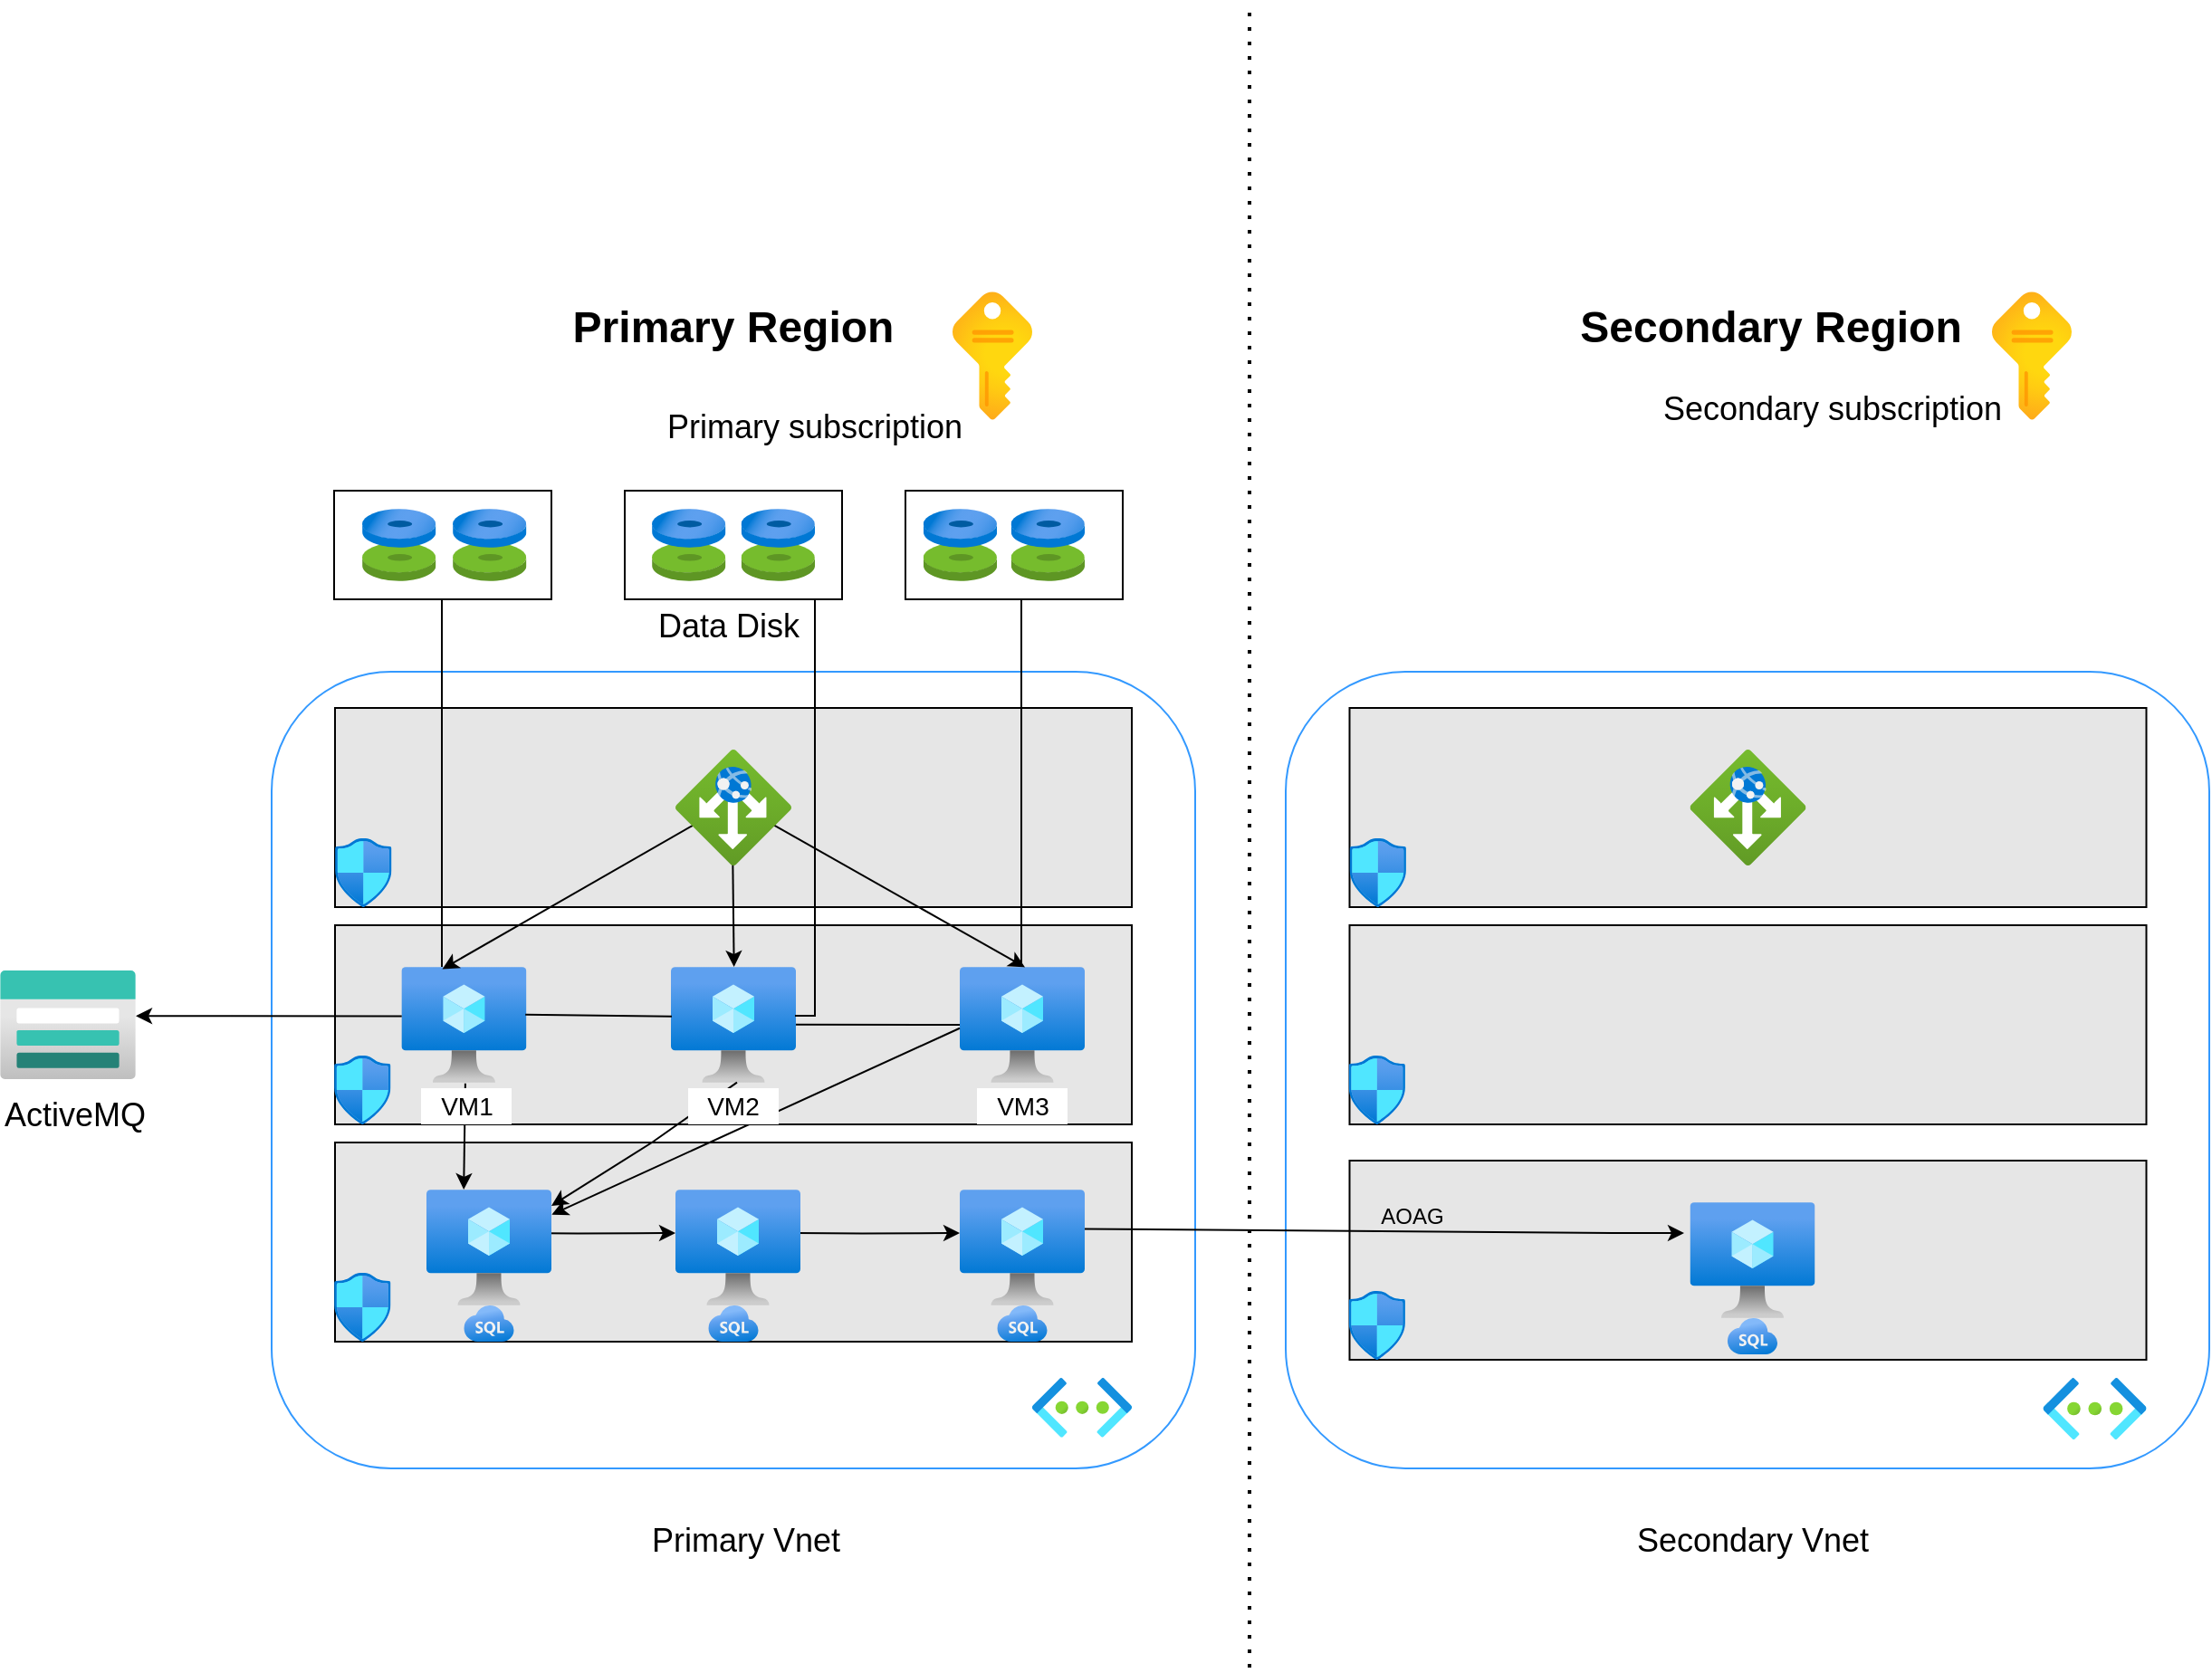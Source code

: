<mxfile version="27.0.9" pages="4">
  <diagram name="before-asr" id="3UB8GJcaCl6PhW1R4nNu">
    <mxGraphModel dx="1789" dy="1541" grid="1" gridSize="10" guides="1" tooltips="1" connect="1" arrows="1" fold="1" page="1" pageScale="1" pageWidth="850" pageHeight="1100" math="0" shadow="0">
      <root>
        <mxCell id="0" />
        <mxCell id="1" parent="0" />
        <mxCell id="FtNlUqOFOTeAMMaQxshR-1" value="" style="endArrow=none;dashed=1;html=1;dashPattern=1 3;strokeWidth=2;rounded=0;" edge="1" parent="1">
          <mxGeometry width="50" height="50" relative="1" as="geometry">
            <mxPoint x="440" y="670" as="sourcePoint" />
            <mxPoint x="440" y="-250" as="targetPoint" />
          </mxGeometry>
        </mxCell>
        <mxCell id="FtNlUqOFOTeAMMaQxshR-9" value="" style="rounded=1;whiteSpace=wrap;html=1;strokeColor=#3399FF;" vertex="1" parent="1">
          <mxGeometry x="-100" y="120" width="510" height="440" as="geometry" />
        </mxCell>
        <mxCell id="FtNlUqOFOTeAMMaQxshR-6" value="" style="image;aspect=fixed;html=1;points=[];align=center;fontSize=12;image=img/lib/azure2/networking/Virtual_Networks.svg;" vertex="1" parent="1">
          <mxGeometry x="320" y="510" width="55" height="32.84" as="geometry" />
        </mxCell>
        <mxCell id="FtNlUqOFOTeAMMaQxshR-11" value="" style="rounded=1;whiteSpace=wrap;html=1;strokeColor=#3399FF;" vertex="1" parent="1">
          <mxGeometry x="460" y="120" width="510" height="440" as="geometry" />
        </mxCell>
        <mxCell id="FtNlUqOFOTeAMMaQxshR-12" value="" style="image;aspect=fixed;html=1;points=[];align=center;fontSize=12;image=img/lib/azure2/networking/Virtual_Networks.svg;" vertex="1" parent="1">
          <mxGeometry x="878.25" y="510" width="57" height="34.03" as="geometry" />
        </mxCell>
        <mxCell id="FtNlUqOFOTeAMMaQxshR-13" value="" style="rounded=0;whiteSpace=wrap;html=1;strokeColor=#000000;fillColor=#E6E6E6;" vertex="1" parent="1">
          <mxGeometry x="-65" y="140" width="440" height="110" as="geometry" />
        </mxCell>
        <mxCell id="FtNlUqOFOTeAMMaQxshR-15" value="" style="rounded=0;whiteSpace=wrap;html=1;strokeColor=#000000;fillColor=#E6E6E6;" vertex="1" parent="1">
          <mxGeometry x="-65" y="260" width="440" height="110" as="geometry" />
        </mxCell>
        <mxCell id="FtNlUqOFOTeAMMaQxshR-16" value="&#xa;&lt;span style=&quot;color: rgb(0, 0, 0); font-family: Helvetica; font-size: 12px; font-style: normal; font-variant-ligatures: normal; font-variant-caps: normal; font-weight: 400; letter-spacing: normal; orphans: 2; text-align: center; text-indent: 0px; text-transform: none; widows: 2; word-spacing: 0px; -webkit-text-stroke-width: 0px; white-space: normal; background-color: rgb(236, 236, 236); text-decoration-thickness: initial; text-decoration-style: initial; text-decoration-color: initial; display: inline !important; float: none;&quot;&gt;AOAG&lt;/span&gt;&#xa;&#xa;" style="rounded=0;whiteSpace=wrap;html=1;strokeColor=#000000;fillColor=#E6E6E6;" vertex="1" parent="1">
          <mxGeometry x="-65" y="380" width="440" height="110" as="geometry" />
        </mxCell>
        <mxCell id="FtNlUqOFOTeAMMaQxshR-20" value="" style="image;aspect=fixed;html=1;points=[];align=center;fontSize=12;image=img/lib/azure2/compute/Virtual_Machine.svg;" vertex="1" parent="1">
          <mxGeometry x="280" y="283" width="69" height="64" as="geometry" />
        </mxCell>
        <mxCell id="FtNlUqOFOTeAMMaQxshR-21" value="" style="image;aspect=fixed;html=1;points=[];align=center;fontSize=12;image=img/lib/azure2/compute/Virtual_Machine.svg;" vertex="1" parent="1">
          <mxGeometry x="120.5" y="283" width="69" height="64" as="geometry" />
        </mxCell>
        <mxCell id="FtNlUqOFOTeAMMaQxshR-22" value="" style="image;aspect=fixed;html=1;points=[];align=center;fontSize=12;image=img/lib/azure2/compute/Virtual_Machine.svg;" vertex="1" parent="1">
          <mxGeometry x="-28.29" y="283" width="69" height="64" as="geometry" />
        </mxCell>
        <mxCell id="FtNlUqOFOTeAMMaQxshR-25" value="" style="image;aspect=fixed;html=1;points=[];align=center;fontSize=12;image=img/lib/azure2/compute/Virtual_Machine.svg;" vertex="1" parent="1">
          <mxGeometry x="280" y="406" width="69" height="64" as="geometry" />
        </mxCell>
        <mxCell id="FtNlUqOFOTeAMMaQxshR-31" value="" style="verticalLabelPosition=bottom;verticalAlign=top;html=1;shape=mxgraph.basic.rect;fillColor2=none;strokeWidth=1;size=20;indent=5;" vertex="1" parent="1">
          <mxGeometry x="-65.5" y="20" width="120" height="60" as="geometry" />
        </mxCell>
        <mxCell id="FtNlUqOFOTeAMMaQxshR-39" value="" style="endArrow=none;html=1;rounded=0;" edge="1" parent="1">
          <mxGeometry width="50" height="50" relative="1" as="geometry">
            <mxPoint x="-6" y="283" as="sourcePoint" />
            <mxPoint x="-6" y="80" as="targetPoint" />
          </mxGeometry>
        </mxCell>
        <mxCell id="FtNlUqOFOTeAMMaQxshR-40" value="" style="endArrow=none;html=1;rounded=0;" edge="1" parent="1">
          <mxGeometry width="50" height="50" relative="1" as="geometry">
            <mxPoint x="314" y="283" as="sourcePoint" />
            <mxPoint x="314" y="73" as="targetPoint" />
          </mxGeometry>
        </mxCell>
        <mxCell id="FtNlUqOFOTeAMMaQxshR-42" value="" style="verticalLabelPosition=bottom;verticalAlign=top;html=1;shape=mxgraph.basic.rect;fillColor2=none;strokeWidth=1;size=20;indent=5;" vertex="1" parent="1">
          <mxGeometry x="250" y="20" width="120" height="60" as="geometry" />
        </mxCell>
        <mxCell id="FtNlUqOFOTeAMMaQxshR-43" value="" style="shape=partialRectangle;whiteSpace=wrap;html=1;top=0;left=0;fillColor=none;" vertex="1" parent="1">
          <mxGeometry x="189.5" y="80" width="10.5" height="230" as="geometry" />
        </mxCell>
        <mxCell id="FtNlUqOFOTeAMMaQxshR-44" value="" style="verticalLabelPosition=bottom;verticalAlign=top;html=1;shape=mxgraph.basic.rect;fillColor2=none;strokeWidth=1;size=20;indent=5;" vertex="1" parent="1">
          <mxGeometry x="95" y="20" width="120" height="60" as="geometry" />
        </mxCell>
        <mxCell id="FtNlUqOFOTeAMMaQxshR-45" value="" style="image;aspect=fixed;html=1;points=[];align=center;fontSize=12;image=img/lib/azure2/databases/Azure_SQL.svg;" vertex="1" parent="1">
          <mxGeometry x="141.09" y="470" width="27.83" height="20" as="geometry" />
        </mxCell>
        <mxCell id="FtNlUqOFOTeAMMaQxshR-49" value="" style="image;aspect=fixed;html=1;points=[];align=center;fontSize=12;image=img/lib/azure2/databases/Azure_SQL.svg;" vertex="1" parent="1">
          <mxGeometry x="300.59" y="470" width="27.83" height="20" as="geometry" />
        </mxCell>
        <mxCell id="FtNlUqOFOTeAMMaQxshR-50" value="" style="image;aspect=fixed;html=1;points=[];align=center;fontSize=12;image=img/lib/azure2/databases/Azure_SQL.svg;" vertex="1" parent="1">
          <mxGeometry x="6.09" y="470" width="27.83" height="20" as="geometry" />
        </mxCell>
        <mxCell id="FtNlUqOFOTeAMMaQxshR-51" value="" style="image;aspect=fixed;html=1;points=[];align=center;fontSize=12;image=img/lib/azure2/compute/Disks.svg;" vertex="1" parent="1">
          <mxGeometry x="-50" y="30" width="40.71" height="40" as="geometry" />
        </mxCell>
        <mxCell id="FtNlUqOFOTeAMMaQxshR-52" value="" style="image;aspect=fixed;html=1;points=[];align=center;fontSize=12;image=img/lib/azure2/compute/Disks.svg;" vertex="1" parent="1">
          <mxGeometry x="110" y="30" width="40.71" height="40" as="geometry" />
        </mxCell>
        <mxCell id="FtNlUqOFOTeAMMaQxshR-53" value="" style="image;aspect=fixed;html=1;points=[];align=center;fontSize=12;image=img/lib/azure2/compute/Disks.svg;" vertex="1" parent="1">
          <mxGeometry y="30" width="40.71" height="40" as="geometry" />
        </mxCell>
        <mxCell id="FtNlUqOFOTeAMMaQxshR-54" value="" style="image;aspect=fixed;html=1;points=[];align=center;fontSize=12;image=img/lib/azure2/compute/Disks.svg;" vertex="1" parent="1">
          <mxGeometry x="259.88" y="30" width="40.71" height="40" as="geometry" />
        </mxCell>
        <mxCell id="FtNlUqOFOTeAMMaQxshR-56" value="" style="image;aspect=fixed;html=1;points=[];align=center;fontSize=12;image=img/lib/azure2/compute/Disks.svg;" vertex="1" parent="1">
          <mxGeometry x="308.29" y="30" width="40.71" height="40" as="geometry" />
        </mxCell>
        <mxCell id="FtNlUqOFOTeAMMaQxshR-57" value="" style="image;aspect=fixed;html=1;points=[];align=center;fontSize=12;image=img/lib/azure2/compute/Disks.svg;" vertex="1" parent="1">
          <mxGeometry x="159.29" y="30" width="40.71" height="40" as="geometry" />
        </mxCell>
        <mxCell id="FtNlUqOFOTeAMMaQxshR-59" value="" style="endArrow=classic;html=1;rounded=0;entryX=0.984;entryY=0.448;entryDx=0;entryDy=0;entryPerimeter=0;exitX=0.002;exitY=0.425;exitDx=0;exitDy=0;exitPerimeter=0;" edge="1" parent="1" source="FtNlUqOFOTeAMMaQxshR-22">
          <mxGeometry width="50" height="50" relative="1" as="geometry">
            <mxPoint x="-30" y="310" as="sourcePoint" />
            <mxPoint x="-175.0" y="310.13" as="targetPoint" />
          </mxGeometry>
        </mxCell>
        <mxCell id="FtNlUqOFOTeAMMaQxshR-60" value="" style="endArrow=none;html=1;rounded=0;entryX=0.007;entryY=0.427;entryDx=0;entryDy=0;entryPerimeter=0;exitX=0.991;exitY=0.413;exitDx=0;exitDy=0;exitPerimeter=0;" edge="1" parent="1" source="FtNlUqOFOTeAMMaQxshR-22" target="FtNlUqOFOTeAMMaQxshR-21">
          <mxGeometry width="50" height="50" relative="1" as="geometry">
            <mxPoint x="50" y="310" as="sourcePoint" />
            <mxPoint x="119" y="310" as="targetPoint" />
          </mxGeometry>
        </mxCell>
        <mxCell id="FtNlUqOFOTeAMMaQxshR-61" value="" style="endArrow=none;html=1;rounded=0;" edge="1" parent="1">
          <mxGeometry width="50" height="50" relative="1" as="geometry">
            <mxPoint x="189.5" y="314.93" as="sourcePoint" />
            <mxPoint x="280" y="315" as="targetPoint" />
          </mxGeometry>
        </mxCell>
        <mxCell id="FtNlUqOFOTeAMMaQxshR-63" value="" style="image;aspect=fixed;html=1;points=[];align=center;fontSize=12;image=img/lib/azure2/storage/Storage_Accounts.svg;" vertex="1" parent="1">
          <mxGeometry x="-250" y="285" width="75" height="60" as="geometry" />
        </mxCell>
        <mxCell id="FtNlUqOFOTeAMMaQxshR-66" value="" style="image;aspect=fixed;html=1;points=[];align=center;fontSize=12;image=img/lib/azure2/networking/Network_Security_Groups.svg;" vertex="1" parent="1">
          <mxGeometry x="-65" y="212" width="31.29" height="38" as="geometry" />
        </mxCell>
        <mxCell id="FtNlUqOFOTeAMMaQxshR-67" value="" style="image;aspect=fixed;html=1;points=[];align=center;fontSize=12;image=img/lib/azure2/networking/Network_Security_Groups.svg;" vertex="1" parent="1">
          <mxGeometry x="-65.5" y="452" width="31.29" height="38" as="geometry" />
        </mxCell>
        <mxCell id="FtNlUqOFOTeAMMaQxshR-68" value="" style="image;aspect=fixed;html=1;points=[];align=center;fontSize=12;image=img/lib/azure2/networking/Network_Security_Groups.svg;" vertex="1" parent="1">
          <mxGeometry x="-65.5" y="332" width="31.29" height="38" as="geometry" />
        </mxCell>
        <mxCell id="FtNlUqOFOTeAMMaQxshR-70" value="" style="rounded=0;whiteSpace=wrap;html=1;strokeColor=#000000;fillColor=#E6E6E6;" vertex="1" parent="1">
          <mxGeometry x="495.25" y="140" width="440" height="110" as="geometry" />
        </mxCell>
        <mxCell id="FtNlUqOFOTeAMMaQxshR-71" value="" style="rounded=0;whiteSpace=wrap;html=1;strokeColor=#000000;fillColor=#E6E6E6;" vertex="1" parent="1">
          <mxGeometry x="495.25" y="260" width="440" height="110" as="geometry" />
        </mxCell>
        <mxCell id="FtNlUqOFOTeAMMaQxshR-72" value="" style="image;aspect=fixed;html=1;points=[];align=center;fontSize=12;image=img/lib/azure2/networking/Application_Gateways.svg;" vertex="1" parent="1">
          <mxGeometry x="683.25" y="163" width="64" height="64" as="geometry" />
        </mxCell>
        <mxCell id="FtNlUqOFOTeAMMaQxshR-78" value="" style="image;aspect=fixed;html=1;points=[];align=center;fontSize=12;image=img/lib/azure2/networking/Network_Security_Groups.svg;" vertex="1" parent="1">
          <mxGeometry x="495.25" y="212" width="31.29" height="38" as="geometry" />
        </mxCell>
        <mxCell id="FtNlUqOFOTeAMMaQxshR-79" value="" style="image;aspect=fixed;html=1;points=[];align=center;fontSize=12;image=img/lib/azure2/networking/Network_Security_Groups.svg;" vertex="1" parent="1">
          <mxGeometry x="494.75" y="332" width="31.29" height="38" as="geometry" />
        </mxCell>
        <mxCell id="FtNlUqOFOTeAMMaQxshR-105" value="" style="rounded=0;whiteSpace=wrap;html=1;strokeColor=#000000;fillColor=#E6E6E6;" vertex="1" parent="1">
          <mxGeometry x="495.25" y="390" width="440" height="110" as="geometry" />
        </mxCell>
        <mxCell id="FtNlUqOFOTeAMMaQxshR-108" value="" style="image;aspect=fixed;html=1;points=[];align=center;fontSize=12;image=img/lib/azure2/compute/Virtual_Machine.svg;" vertex="1" parent="1">
          <mxGeometry x="683.25" y="413" width="69" height="64" as="geometry" />
        </mxCell>
        <mxCell id="FtNlUqOFOTeAMMaQxshR-109" value="" style="image;aspect=fixed;html=1;points=[];align=center;fontSize=12;image=img/lib/azure2/databases/Azure_SQL.svg;" vertex="1" parent="1">
          <mxGeometry x="703.83" y="477" width="27.83" height="20" as="geometry" />
        </mxCell>
        <mxCell id="FtNlUqOFOTeAMMaQxshR-112" value="" style="image;aspect=fixed;html=1;points=[];align=center;fontSize=12;image=img/lib/azure2/networking/Network_Security_Groups.svg;" vertex="1" parent="1">
          <mxGeometry x="494.75" y="462" width="31.29" height="38" as="geometry" />
        </mxCell>
        <mxCell id="FtNlUqOFOTeAMMaQxshR-113" value="&lt;font style=&quot;font-size: 24px;&quot;&gt;&lt;b&gt;Primary Region&lt;/b&gt;&lt;/font&gt;" style="text;html=1;align=center;verticalAlign=middle;whiteSpace=wrap;rounded=0;fillColor=#FFFFFF;strokeColor=none;" vertex="1" parent="1">
          <mxGeometry x="-51.89" y="-100" width="413.79" height="60" as="geometry" />
        </mxCell>
        <mxCell id="FtNlUqOFOTeAMMaQxshR-114" value="&lt;font style=&quot;font-size: 24px;&quot;&gt;&lt;b&gt;Secondary Region&lt;/b&gt;&lt;/font&gt;" style="text;html=1;align=center;verticalAlign=middle;whiteSpace=wrap;rounded=0;strokeColor=none;fillColor=#FFFFFF;" vertex="1" parent="1">
          <mxGeometry x="521.46" y="-100" width="413.79" height="60" as="geometry" />
        </mxCell>
        <mxCell id="FtNlUqOFOTeAMMaQxshR-115" value="&lt;font style=&quot;font-size: 18px;&quot;&gt;Primary Vnet&lt;/font&gt;" style="text;html=1;align=center;verticalAlign=middle;whiteSpace=wrap;rounded=0;fillColor=#FFFFFF;strokeColor=none;" vertex="1" parent="1">
          <mxGeometry x="23.09" y="580" width="277.5" height="40" as="geometry" />
        </mxCell>
        <mxCell id="FtNlUqOFOTeAMMaQxshR-116" value="&lt;font style=&quot;font-size: 18px;&quot;&gt;Secondary Vnet&lt;/font&gt;" style="text;html=1;align=center;verticalAlign=middle;whiteSpace=wrap;rounded=0;fillColor=#FFFFFF;strokeColor=none;" vertex="1" parent="1">
          <mxGeometry x="579" y="580" width="277.5" height="40" as="geometry" />
        </mxCell>
        <mxCell id="FtNlUqOFOTeAMMaQxshR-127" value="&lt;font style=&quot;font-size: 18px;&quot;&gt;ActiveMQ&lt;/font&gt;" style="text;html=1;align=center;verticalAlign=middle;whiteSpace=wrap;rounded=0;fillColor=#FFFFFF;strokeColor=none;" vertex="1" parent="1">
          <mxGeometry x="-250" y="350" width="82.5" height="30" as="geometry" />
        </mxCell>
        <mxCell id="hQi_6ohey8X-vs5sgztx-1" value="" style="endArrow=classic;html=1;rounded=0;entryX=-0.019;entryY=0.389;entryDx=0;entryDy=0;entryPerimeter=0;" edge="1" parent="1">
          <mxGeometry width="50" height="50" relative="1" as="geometry">
            <mxPoint x="69.05" y="430.19" as="sourcePoint" />
            <mxPoint x="122.999" y="429.996" as="targetPoint" />
            <Array as="points">
              <mxPoint x="51.31" y="430.1" />
              <mxPoint x="69.05" y="430.19" />
              <mxPoint x="101.31" y="430.1" />
            </Array>
          </mxGeometry>
        </mxCell>
        <mxCell id="FtNlUqOFOTeAMMaQxshR-24" value="" style="image;aspect=fixed;html=1;points=[];align=center;fontSize=12;image=img/lib/azure2/compute/Virtual_Machine.svg;" vertex="1" parent="1">
          <mxGeometry x="-14.5" y="406" width="69" height="64" as="geometry" />
        </mxCell>
        <mxCell id="hQi_6ohey8X-vs5sgztx-2" value="" style="endArrow=classic;html=1;rounded=0;entryX=-0.019;entryY=0.389;entryDx=0;entryDy=0;entryPerimeter=0;" edge="1" parent="1">
          <mxGeometry width="50" height="50" relative="1" as="geometry">
            <mxPoint x="226.05" y="430.194" as="sourcePoint" />
            <mxPoint x="279.999" y="430" as="targetPoint" />
            <Array as="points">
              <mxPoint x="190" y="430" />
              <mxPoint x="226.05" y="430.194" />
              <mxPoint x="258.31" y="430.104" />
            </Array>
          </mxGeometry>
        </mxCell>
        <mxCell id="FtNlUqOFOTeAMMaQxshR-26" value="" style="image;aspect=fixed;html=1;points=[];align=center;fontSize=12;image=img/lib/azure2/compute/Virtual_Machine.svg;" vertex="1" parent="1">
          <mxGeometry x="123" y="406" width="69" height="64" as="geometry" />
        </mxCell>
        <mxCell id="hQi_6ohey8X-vs5sgztx-3" value="" style="endArrow=classic;html=1;rounded=0;exitX=1.014;exitY=0.375;exitDx=0;exitDy=0;exitPerimeter=0;" edge="1" parent="1">
          <mxGeometry width="50" height="50" relative="1" as="geometry">
            <mxPoint x="348.996" y="427.7" as="sourcePoint" />
            <mxPoint x="680" y="430" as="targetPoint" />
            <Array as="points">
              <mxPoint x="640" y="430" />
            </Array>
          </mxGeometry>
        </mxCell>
        <mxCell id="hQi_6ohey8X-vs5sgztx-4" value="AOAG" style="text;html=1;align=center;verticalAlign=middle;whiteSpace=wrap;rounded=0;" vertex="1" parent="1">
          <mxGeometry x="500" y="406" width="60" height="30" as="geometry" />
        </mxCell>
        <mxCell id="hQi_6ohey8X-vs5sgztx-5" value="" style="endArrow=classic;html=1;rounded=0;entryX=0.522;entryY=0.003;entryDx=0;entryDy=0;entryPerimeter=0;" edge="1" parent="1" target="FtNlUqOFOTeAMMaQxshR-20">
          <mxGeometry width="50" height="50" relative="1" as="geometry">
            <mxPoint x="168.92" y="199.995" as="sourcePoint" />
            <mxPoint x="291.935" y="267.442" as="targetPoint" />
          </mxGeometry>
        </mxCell>
        <mxCell id="hQi_6ohey8X-vs5sgztx-9" value="" style="endArrow=classic;html=1;rounded=0;entryX=0.327;entryY=0.019;entryDx=0;entryDy=0;entryPerimeter=0;" edge="1" parent="1" target="FtNlUqOFOTeAMMaQxshR-22">
          <mxGeometry width="50" height="50" relative="1" as="geometry">
            <mxPoint x="141.09" y="199.999" as="sourcePoint" />
            <mxPoint y="280" as="targetPoint" />
          </mxGeometry>
        </mxCell>
        <mxCell id="hQi_6ohey8X-vs5sgztx-11" value="" style="endArrow=classic;html=1;rounded=0;exitX=0.484;exitY=0.992;exitDx=0;exitDy=0;exitPerimeter=0;" edge="1" parent="1">
          <mxGeometry width="50" height="50" relative="1" as="geometry">
            <mxPoint x="154.676" y="226.488" as="sourcePoint" />
            <mxPoint x="155.33" y="283" as="targetPoint" />
          </mxGeometry>
        </mxCell>
        <mxCell id="FtNlUqOFOTeAMMaQxshR-19" value="" style="image;aspect=fixed;html=1;points=[];align=center;fontSize=12;image=img/lib/azure2/networking/Application_Gateways.svg;" vertex="1" parent="1">
          <mxGeometry x="123" y="163" width="64" height="64" as="geometry" />
        </mxCell>
        <mxCell id="hQi_6ohey8X-vs5sgztx-12" value="" style="endArrow=classic;html=1;rounded=0;exitX=0.499;exitY=1.037;exitDx=0;exitDy=0;exitPerimeter=0;entryX=0.286;entryY=-0.006;entryDx=0;entryDy=0;entryPerimeter=0;" edge="1" parent="1">
          <mxGeometry width="50" height="50" relative="1" as="geometry">
            <mxPoint x="6.951" y="347.378" as="sourcePoint" />
            <mxPoint x="6.094" y="405.996" as="targetPoint" />
          </mxGeometry>
        </mxCell>
        <mxCell id="FtNlUqOFOTeAMMaQxshR-117" value="&lt;font style=&quot;font-size: 14px;&quot;&gt;VM1&lt;/font&gt;" style="text;html=1;align=center;verticalAlign=middle;whiteSpace=wrap;rounded=0;fillColor=#FFFFFF;strokeColor=none;" vertex="1" parent="1">
          <mxGeometry x="-17.5" y="350" width="50" height="20" as="geometry" />
        </mxCell>
        <mxCell id="hQi_6ohey8X-vs5sgztx-13" value="" style="endArrow=classic;html=1;rounded=0;exitX=0.529;exitY=0.997;exitDx=0;exitDy=0;exitPerimeter=0;" edge="1" parent="1" source="FtNlUqOFOTeAMMaQxshR-21">
          <mxGeometry width="50" height="50" relative="1" as="geometry">
            <mxPoint x="119.167" y="390" as="sourcePoint" />
            <mxPoint x="54.5" y="415" as="targetPoint" />
            <Array as="points">
              <mxPoint x="110" y="380" />
            </Array>
          </mxGeometry>
        </mxCell>
        <mxCell id="hQi_6ohey8X-vs5sgztx-14" value="" style="endArrow=classic;html=1;rounded=0;exitX=0.499;exitY=1.037;exitDx=0;exitDy=0;exitPerimeter=0;entryX=1.003;entryY=0.216;entryDx=0;entryDy=0;entryPerimeter=0;" edge="1" parent="1" target="FtNlUqOFOTeAMMaQxshR-24">
          <mxGeometry width="50" height="50" relative="1" as="geometry">
            <mxPoint x="279.997" y="316.88" as="sourcePoint" />
            <mxPoint x="60" y="420" as="targetPoint" />
          </mxGeometry>
        </mxCell>
        <mxCell id="FtNlUqOFOTeAMMaQxshR-123" value="&lt;font style=&quot;font-size: 14px;&quot;&gt;VM2&lt;/font&gt;" style="text;html=1;align=center;verticalAlign=middle;whiteSpace=wrap;rounded=0;fillColor=#FFFFFF;strokeColor=none;" vertex="1" parent="1">
          <mxGeometry x="130" y="350" width="50" height="20" as="geometry" />
        </mxCell>
        <mxCell id="FtNlUqOFOTeAMMaQxshR-124" value="&lt;font style=&quot;font-size: 14px;&quot;&gt;VM3&lt;/font&gt;" style="text;html=1;align=center;verticalAlign=middle;whiteSpace=wrap;rounded=0;fillColor=#FFFFFF;strokeColor=none;" vertex="1" parent="1">
          <mxGeometry x="289.5" y="350" width="50" height="20" as="geometry" />
        </mxCell>
        <mxCell id="hQi_6ohey8X-vs5sgztx-15" value="" style="image;aspect=fixed;html=1;points=[];align=center;fontSize=12;image=img/lib/azure2/general/Subscriptions.svg;" vertex="1" parent="1">
          <mxGeometry x="276" y="-90" width="44" height="71" as="geometry" />
        </mxCell>
        <mxCell id="hQi_6ohey8X-vs5sgztx-17" value="" style="image;aspect=fixed;html=1;points=[];align=center;fontSize=12;image=img/lib/azure2/general/Subscriptions.svg;" vertex="1" parent="1">
          <mxGeometry x="850" y="-90" width="44" height="71" as="geometry" />
        </mxCell>
        <mxCell id="hQi_6ohey8X-vs5sgztx-18" value="&lt;font style=&quot;font-size: 18px;&quot;&gt;Primary subscription&lt;/font&gt;" style="text;html=1;align=center;verticalAlign=middle;whiteSpace=wrap;rounded=0;" vertex="1" parent="1">
          <mxGeometry x="110" y="-30" width="180" height="30" as="geometry" />
        </mxCell>
        <mxCell id="hQi_6ohey8X-vs5sgztx-19" value="&lt;font style=&quot;font-size: 18px;&quot;&gt;Secondary subscription&lt;/font&gt;" style="text;html=1;align=center;verticalAlign=middle;whiteSpace=wrap;rounded=0;" vertex="1" parent="1">
          <mxGeometry x="666.5" y="-40" width="190" height="30" as="geometry" />
        </mxCell>
        <mxCell id="RCf7kx3_lyJ6xtWGU2j2-1" value="&lt;font style=&quot;font-size: 18px;&quot;&gt;Data Disk&amp;nbsp;&lt;/font&gt;" style="text;html=1;align=center;verticalAlign=middle;whiteSpace=wrap;rounded=0;" vertex="1" parent="1">
          <mxGeometry x="105" y="80" width="100" height="30" as="geometry" />
        </mxCell>
      </root>
    </mxGraphModel>
  </diagram>
  <diagram id="8FIUeZgg6KZiosh8yuSy" name="phase-II">
    <mxGraphModel dx="939" dy="441" grid="1" gridSize="10" guides="1" tooltips="1" connect="1" arrows="1" fold="1" page="1" pageScale="1" pageWidth="850" pageHeight="1100" math="0" shadow="0">
      <root>
        <mxCell id="0" />
        <mxCell id="1" parent="0" />
        <mxCell id="EozqlXhkCU6yx79x4NEI-2" value="&lt;font style=&quot;font-size: 18px;&quot;&gt;Cache Storage&lt;/font&gt;" style="text;html=1;align=center;verticalAlign=middle;whiteSpace=wrap;rounded=0;fillColor=#FFFFFF;strokeColor=none;" vertex="1" parent="1">
          <mxGeometry x="793.15" y="746.32" width="123.15" height="40" as="geometry" />
        </mxCell>
        <mxCell id="OoNmQx5uqU65a-xi6CSt-1" value="" style="endArrow=none;dashed=1;html=1;dashPattern=1 3;strokeWidth=2;rounded=0;" edge="1" parent="1">
          <mxGeometry width="50" height="50" relative="1" as="geometry">
            <mxPoint x="920" y="1330" as="sourcePoint" />
            <mxPoint x="920" y="410" as="targetPoint" />
          </mxGeometry>
        </mxCell>
        <mxCell id="OoNmQx5uqU65a-xi6CSt-2" value="" style="rounded=1;whiteSpace=wrap;html=1;strokeColor=#3399FF;" vertex="1" parent="1">
          <mxGeometry x="380" y="780" width="510" height="440" as="geometry" />
        </mxCell>
        <mxCell id="OoNmQx5uqU65a-xi6CSt-3" value="" style="image;aspect=fixed;html=1;points=[];align=center;fontSize=12;image=img/lib/azure2/networking/Virtual_Networks.svg;" vertex="1" parent="1">
          <mxGeometry x="800" y="1170" width="55" height="32.84" as="geometry" />
        </mxCell>
        <mxCell id="OoNmQx5uqU65a-xi6CSt-4" value="" style="rounded=1;whiteSpace=wrap;html=1;strokeColor=#3399FF;" vertex="1" parent="1">
          <mxGeometry x="940" y="780" width="510" height="440" as="geometry" />
        </mxCell>
        <mxCell id="OoNmQx5uqU65a-xi6CSt-5" value="" style="image;aspect=fixed;html=1;points=[];align=center;fontSize=12;image=img/lib/azure2/networking/Virtual_Networks.svg;" vertex="1" parent="1">
          <mxGeometry x="1358.25" y="1170" width="57" height="34.03" as="geometry" />
        </mxCell>
        <mxCell id="OoNmQx5uqU65a-xi6CSt-6" value="" style="rounded=0;whiteSpace=wrap;html=1;strokeColor=#000000;fillColor=#E6E6E6;" vertex="1" parent="1">
          <mxGeometry x="415" y="800" width="440" height="110" as="geometry" />
        </mxCell>
        <mxCell id="OoNmQx5uqU65a-xi6CSt-7" value="" style="rounded=0;whiteSpace=wrap;html=1;strokeColor=#000000;fillColor=#E6E6E6;" vertex="1" parent="1">
          <mxGeometry x="415" y="920" width="440" height="110" as="geometry" />
        </mxCell>
        <mxCell id="OoNmQx5uqU65a-xi6CSt-8" value="&#xa;&lt;span style=&quot;color: rgb(0, 0, 0); font-family: Helvetica; font-size: 12px; font-style: normal; font-variant-ligatures: normal; font-variant-caps: normal; font-weight: 400; letter-spacing: normal; orphans: 2; text-align: center; text-indent: 0px; text-transform: none; widows: 2; word-spacing: 0px; -webkit-text-stroke-width: 0px; white-space: normal; background-color: rgb(236, 236, 236); text-decoration-thickness: initial; text-decoration-style: initial; text-decoration-color: initial; display: inline !important; float: none;&quot;&gt;AOAG&lt;/span&gt;&#xa;&#xa;" style="rounded=0;whiteSpace=wrap;html=1;strokeColor=#000000;fillColor=#E6E6E6;" vertex="1" parent="1">
          <mxGeometry x="415" y="1040" width="440" height="110" as="geometry" />
        </mxCell>
        <mxCell id="OoNmQx5uqU65a-xi6CSt-9" value="" style="image;aspect=fixed;html=1;points=[];align=center;fontSize=12;image=img/lib/azure2/compute/Virtual_Machine.svg;" vertex="1" parent="1">
          <mxGeometry x="760" y="943" width="69" height="64" as="geometry" />
        </mxCell>
        <mxCell id="OoNmQx5uqU65a-xi6CSt-10" value="" style="image;aspect=fixed;html=1;points=[];align=center;fontSize=12;image=img/lib/azure2/compute/Virtual_Machine.svg;" vertex="1" parent="1">
          <mxGeometry x="600.5" y="943" width="69" height="64" as="geometry" />
        </mxCell>
        <mxCell id="OoNmQx5uqU65a-xi6CSt-11" value="" style="image;aspect=fixed;html=1;points=[];align=center;fontSize=12;image=img/lib/azure2/compute/Virtual_Machine.svg;" vertex="1" parent="1">
          <mxGeometry x="451.71" y="943" width="69" height="64" as="geometry" />
        </mxCell>
        <mxCell id="OoNmQx5uqU65a-xi6CSt-12" value="" style="image;aspect=fixed;html=1;points=[];align=center;fontSize=12;image=img/lib/azure2/compute/Virtual_Machine.svg;" vertex="1" parent="1">
          <mxGeometry x="760" y="1066" width="69" height="64" as="geometry" />
        </mxCell>
        <mxCell id="OoNmQx5uqU65a-xi6CSt-13" value="" style="verticalLabelPosition=bottom;verticalAlign=top;html=1;shape=mxgraph.basic.rect;fillColor2=none;strokeWidth=1;size=20;indent=5;" vertex="1" parent="1">
          <mxGeometry x="340" y="681.8" width="120" height="60" as="geometry" />
        </mxCell>
        <mxCell id="OoNmQx5uqU65a-xi6CSt-14" value="" style="endArrow=none;html=1;rounded=0;entryX=0.688;entryY=1.036;entryDx=0;entryDy=0;entryPerimeter=0;" edge="1" parent="1" target="OoNmQx5uqU65a-xi6CSt-13">
          <mxGeometry width="50" height="50" relative="1" as="geometry">
            <mxPoint x="474" y="943" as="sourcePoint" />
            <mxPoint x="474" y="740" as="targetPoint" />
          </mxGeometry>
        </mxCell>
        <mxCell id="OoNmQx5uqU65a-xi6CSt-15" value="" style="endArrow=none;html=1;rounded=0;entryX=0.62;entryY=1.032;entryDx=0;entryDy=0;entryPerimeter=0;" edge="1" parent="1" target="OoNmQx5uqU65a-xi6CSt-16">
          <mxGeometry width="50" height="50" relative="1" as="geometry">
            <mxPoint x="794" y="943" as="sourcePoint" />
            <mxPoint x="794" y="733" as="targetPoint" />
          </mxGeometry>
        </mxCell>
        <mxCell id="OoNmQx5uqU65a-xi6CSt-16" value="" style="verticalLabelPosition=bottom;verticalAlign=top;html=1;shape=mxgraph.basic.rect;fillColor2=none;strokeWidth=1;size=20;indent=5;" vertex="1" parent="1">
          <mxGeometry x="655.5" y="681.8" width="120" height="60" as="geometry" />
        </mxCell>
        <mxCell id="OoNmQx5uqU65a-xi6CSt-18" value="" style="verticalLabelPosition=bottom;verticalAlign=top;html=1;shape=mxgraph.basic.rect;fillColor2=none;strokeWidth=1;size=20;indent=5;" vertex="1" parent="1">
          <mxGeometry x="500.5" y="681.8" width="120" height="60" as="geometry" />
        </mxCell>
        <mxCell id="OoNmQx5uqU65a-xi6CSt-19" value="" style="image;aspect=fixed;html=1;points=[];align=center;fontSize=12;image=img/lib/azure2/databases/Azure_SQL.svg;" vertex="1" parent="1">
          <mxGeometry x="621.09" y="1130" width="27.83" height="20" as="geometry" />
        </mxCell>
        <mxCell id="OoNmQx5uqU65a-xi6CSt-20" value="" style="image;aspect=fixed;html=1;points=[];align=center;fontSize=12;image=img/lib/azure2/databases/Azure_SQL.svg;" vertex="1" parent="1">
          <mxGeometry x="780.59" y="1130" width="27.83" height="20" as="geometry" />
        </mxCell>
        <mxCell id="OoNmQx5uqU65a-xi6CSt-21" value="" style="image;aspect=fixed;html=1;points=[];align=center;fontSize=12;image=img/lib/azure2/databases/Azure_SQL.svg;" vertex="1" parent="1">
          <mxGeometry x="486.09" y="1130" width="27.83" height="20" as="geometry" />
        </mxCell>
        <mxCell id="OoNmQx5uqU65a-xi6CSt-22" value="" style="image;aspect=fixed;html=1;points=[];align=center;fontSize=12;image=img/lib/azure2/compute/Disks.svg;" vertex="1" parent="1">
          <mxGeometry x="355.5" y="691.8" width="40.71" height="40" as="geometry" />
        </mxCell>
        <mxCell id="OoNmQx5uqU65a-xi6CSt-24" value="" style="image;aspect=fixed;html=1;points=[];align=center;fontSize=12;image=img/lib/azure2/compute/Disks.svg;" vertex="1" parent="1">
          <mxGeometry x="405.5" y="691.8" width="40.71" height="40" as="geometry" />
        </mxCell>
        <mxCell id="OoNmQx5uqU65a-xi6CSt-28" value="" style="endArrow=classic;html=1;rounded=0;entryX=0.984;entryY=0.448;entryDx=0;entryDy=0;entryPerimeter=0;exitX=0.002;exitY=0.425;exitDx=0;exitDy=0;exitPerimeter=0;" edge="1" parent="1" source="OoNmQx5uqU65a-xi6CSt-11">
          <mxGeometry width="50" height="50" relative="1" as="geometry">
            <mxPoint x="450" y="970" as="sourcePoint" />
            <mxPoint x="305.0" y="970.13" as="targetPoint" />
          </mxGeometry>
        </mxCell>
        <mxCell id="OoNmQx5uqU65a-xi6CSt-29" value="" style="endArrow=none;html=1;rounded=0;entryX=0.007;entryY=0.427;entryDx=0;entryDy=0;entryPerimeter=0;exitX=0.991;exitY=0.413;exitDx=0;exitDy=0;exitPerimeter=0;" edge="1" parent="1" source="OoNmQx5uqU65a-xi6CSt-11" target="OoNmQx5uqU65a-xi6CSt-10">
          <mxGeometry width="50" height="50" relative="1" as="geometry">
            <mxPoint x="530" y="970" as="sourcePoint" />
            <mxPoint x="599" y="970" as="targetPoint" />
          </mxGeometry>
        </mxCell>
        <mxCell id="OoNmQx5uqU65a-xi6CSt-30" value="" style="endArrow=none;html=1;rounded=0;" edge="1" parent="1">
          <mxGeometry width="50" height="50" relative="1" as="geometry">
            <mxPoint x="669.5" y="974.93" as="sourcePoint" />
            <mxPoint x="760" y="975" as="targetPoint" />
          </mxGeometry>
        </mxCell>
        <mxCell id="OoNmQx5uqU65a-xi6CSt-31" value="" style="image;aspect=fixed;html=1;points=[];align=center;fontSize=12;image=img/lib/azure2/storage/Storage_Accounts.svg;" vertex="1" parent="1">
          <mxGeometry x="230" y="945" width="75" height="60" as="geometry" />
        </mxCell>
        <mxCell id="OoNmQx5uqU65a-xi6CSt-32" value="" style="image;aspect=fixed;html=1;points=[];align=center;fontSize=12;image=img/lib/azure2/networking/Network_Security_Groups.svg;" vertex="1" parent="1">
          <mxGeometry x="415" y="872" width="31.29" height="38" as="geometry" />
        </mxCell>
        <mxCell id="OoNmQx5uqU65a-xi6CSt-33" value="" style="image;aspect=fixed;html=1;points=[];align=center;fontSize=12;image=img/lib/azure2/networking/Network_Security_Groups.svg;" vertex="1" parent="1">
          <mxGeometry x="414.5" y="1112" width="31.29" height="38" as="geometry" />
        </mxCell>
        <mxCell id="OoNmQx5uqU65a-xi6CSt-34" value="" style="image;aspect=fixed;html=1;points=[];align=center;fontSize=12;image=img/lib/azure2/networking/Network_Security_Groups.svg;" vertex="1" parent="1">
          <mxGeometry x="414.5" y="992" width="31.29" height="38" as="geometry" />
        </mxCell>
        <mxCell id="OoNmQx5uqU65a-xi6CSt-35" value="" style="rounded=0;whiteSpace=wrap;html=1;strokeColor=#000000;fillColor=#E6E6E6;" vertex="1" parent="1">
          <mxGeometry x="975.25" y="800" width="440" height="110" as="geometry" />
        </mxCell>
        <mxCell id="OoNmQx5uqU65a-xi6CSt-36" value="" style="rounded=0;whiteSpace=wrap;html=1;strokeColor=#000000;fillColor=#E6E6E6;" vertex="1" parent="1">
          <mxGeometry x="975.25" y="920" width="440" height="110" as="geometry" />
        </mxCell>
        <mxCell id="OoNmQx5uqU65a-xi6CSt-37" value="" style="image;aspect=fixed;html=1;points=[];align=center;fontSize=12;image=img/lib/azure2/networking/Application_Gateways.svg;" vertex="1" parent="1">
          <mxGeometry x="1163.25" y="823" width="64" height="64" as="geometry" />
        </mxCell>
        <mxCell id="OoNmQx5uqU65a-xi6CSt-38" value="" style="image;aspect=fixed;html=1;points=[];align=center;fontSize=12;image=img/lib/azure2/networking/Network_Security_Groups.svg;" vertex="1" parent="1">
          <mxGeometry x="975.25" y="872" width="31.29" height="38" as="geometry" />
        </mxCell>
        <mxCell id="OoNmQx5uqU65a-xi6CSt-39" value="" style="image;aspect=fixed;html=1;points=[];align=center;fontSize=12;image=img/lib/azure2/networking/Network_Security_Groups.svg;" vertex="1" parent="1">
          <mxGeometry x="974.75" y="992" width="31.29" height="38" as="geometry" />
        </mxCell>
        <mxCell id="OoNmQx5uqU65a-xi6CSt-40" value="" style="rounded=0;whiteSpace=wrap;html=1;strokeColor=#000000;fillColor=#E6E6E6;" vertex="1" parent="1">
          <mxGeometry x="975.25" y="1050" width="440" height="110" as="geometry" />
        </mxCell>
        <mxCell id="OoNmQx5uqU65a-xi6CSt-41" value="" style="image;aspect=fixed;html=1;points=[];align=center;fontSize=12;image=img/lib/azure2/compute/Virtual_Machine.svg;" vertex="1" parent="1">
          <mxGeometry x="1170.29" y="1066" width="69" height="64" as="geometry" />
        </mxCell>
        <mxCell id="OoNmQx5uqU65a-xi6CSt-42" value="" style="image;aspect=fixed;html=1;points=[];align=center;fontSize=12;image=img/lib/azure2/databases/Azure_SQL.svg;" vertex="1" parent="1">
          <mxGeometry x="1190.0" y="1130" width="27.83" height="20" as="geometry" />
        </mxCell>
        <mxCell id="OoNmQx5uqU65a-xi6CSt-43" value="" style="image;aspect=fixed;html=1;points=[];align=center;fontSize=12;image=img/lib/azure2/networking/Network_Security_Groups.svg;" vertex="1" parent="1">
          <mxGeometry x="974.75" y="1122" width="31.29" height="38" as="geometry" />
        </mxCell>
        <mxCell id="OoNmQx5uqU65a-xi6CSt-44" value="&lt;font style=&quot;font-size: 24px;&quot;&gt;&lt;b&gt;Primary Region&lt;/b&gt;&lt;/font&gt;" style="text;html=1;align=center;verticalAlign=middle;whiteSpace=wrap;rounded=0;fillColor=#FFFFFF;strokeColor=none;" vertex="1" parent="1">
          <mxGeometry x="428.11" y="560" width="413.79" height="60" as="geometry" />
        </mxCell>
        <mxCell id="OoNmQx5uqU65a-xi6CSt-45" value="&lt;font style=&quot;font-size: 24px;&quot;&gt;&lt;b&gt;Secondary Region&lt;/b&gt;&lt;/font&gt;" style="text;html=1;align=center;verticalAlign=middle;whiteSpace=wrap;rounded=0;strokeColor=none;fillColor=#FFFFFF;" vertex="1" parent="1">
          <mxGeometry x="1001.46" y="560" width="413.79" height="60" as="geometry" />
        </mxCell>
        <mxCell id="OoNmQx5uqU65a-xi6CSt-46" value="&lt;font style=&quot;font-size: 18px;&quot;&gt;Primary Vnet&lt;/font&gt;" style="text;html=1;align=center;verticalAlign=middle;whiteSpace=wrap;rounded=0;fillColor=#FFFFFF;strokeColor=none;" vertex="1" parent="1">
          <mxGeometry x="503.09" y="1240" width="277.5" height="40" as="geometry" />
        </mxCell>
        <mxCell id="OoNmQx5uqU65a-xi6CSt-47" value="&lt;font style=&quot;font-size: 18px;&quot;&gt;Secondary Vnet&lt;/font&gt;" style="text;html=1;align=center;verticalAlign=middle;whiteSpace=wrap;rounded=0;fillColor=#FFFFFF;strokeColor=none;" vertex="1" parent="1">
          <mxGeometry x="1059" y="1240" width="277.5" height="40" as="geometry" />
        </mxCell>
        <mxCell id="OoNmQx5uqU65a-xi6CSt-48" value="&lt;font style=&quot;font-size: 18px;&quot;&gt;ActiveMQ&lt;/font&gt;" style="text;html=1;align=center;verticalAlign=middle;whiteSpace=wrap;rounded=0;fillColor=#FFFFFF;strokeColor=none;" vertex="1" parent="1">
          <mxGeometry x="230" y="1010" width="82.5" height="30" as="geometry" />
        </mxCell>
        <mxCell id="OoNmQx5uqU65a-xi6CSt-49" value="" style="endArrow=classic;html=1;rounded=0;entryX=-0.019;entryY=0.389;entryDx=0;entryDy=0;entryPerimeter=0;" edge="1" parent="1">
          <mxGeometry width="50" height="50" relative="1" as="geometry">
            <mxPoint x="549.05" y="1090.19" as="sourcePoint" />
            <mxPoint x="602.999" y="1089.996" as="targetPoint" />
            <Array as="points">
              <mxPoint x="531.31" y="1090.1" />
              <mxPoint x="549.05" y="1090.19" />
              <mxPoint x="581.31" y="1090.1" />
            </Array>
          </mxGeometry>
        </mxCell>
        <mxCell id="OoNmQx5uqU65a-xi6CSt-50" value="" style="image;aspect=fixed;html=1;points=[];align=center;fontSize=12;image=img/lib/azure2/compute/Virtual_Machine.svg;" vertex="1" parent="1">
          <mxGeometry x="465.5" y="1066" width="69" height="64" as="geometry" />
        </mxCell>
        <mxCell id="OoNmQx5uqU65a-xi6CSt-51" value="" style="endArrow=classic;html=1;rounded=0;entryX=-0.019;entryY=0.389;entryDx=0;entryDy=0;entryPerimeter=0;" edge="1" parent="1">
          <mxGeometry width="50" height="50" relative="1" as="geometry">
            <mxPoint x="706.05" y="1090.194" as="sourcePoint" />
            <mxPoint x="759.999" y="1090" as="targetPoint" />
            <Array as="points">
              <mxPoint x="670" y="1090" />
              <mxPoint x="706.05" y="1090.194" />
              <mxPoint x="738.31" y="1090.104" />
            </Array>
          </mxGeometry>
        </mxCell>
        <mxCell id="OoNmQx5uqU65a-xi6CSt-52" value="" style="image;aspect=fixed;html=1;points=[];align=center;fontSize=12;image=img/lib/azure2/compute/Virtual_Machine.svg;" vertex="1" parent="1">
          <mxGeometry x="603" y="1066" width="69" height="64" as="geometry" />
        </mxCell>
        <mxCell id="OoNmQx5uqU65a-xi6CSt-53" value="" style="endArrow=classic;html=1;rounded=0;exitX=1.014;exitY=0.375;exitDx=0;exitDy=0;exitPerimeter=0;entryX=-0.004;entryY=0.375;entryDx=0;entryDy=0;entryPerimeter=0;" edge="1" parent="1" target="OoNmQx5uqU65a-xi6CSt-41">
          <mxGeometry width="50" height="50" relative="1" as="geometry">
            <mxPoint x="828.996" y="1087.7" as="sourcePoint" />
            <mxPoint x="1165.04" y="1102.308" as="targetPoint" />
            <Array as="points">
              <mxPoint x="1120" y="1090" />
            </Array>
          </mxGeometry>
        </mxCell>
        <mxCell id="OoNmQx5uqU65a-xi6CSt-54" value="AOAG" style="text;html=1;align=center;verticalAlign=middle;whiteSpace=wrap;rounded=0;" vertex="1" parent="1">
          <mxGeometry x="980" y="1066" width="60" height="30" as="geometry" />
        </mxCell>
        <mxCell id="OoNmQx5uqU65a-xi6CSt-55" value="" style="endArrow=classic;html=1;rounded=0;entryX=0.522;entryY=0.003;entryDx=0;entryDy=0;entryPerimeter=0;" edge="1" parent="1" target="OoNmQx5uqU65a-xi6CSt-9">
          <mxGeometry width="50" height="50" relative="1" as="geometry">
            <mxPoint x="648.92" y="859.995" as="sourcePoint" />
            <mxPoint x="771.935" y="927.442" as="targetPoint" />
          </mxGeometry>
        </mxCell>
        <mxCell id="OoNmQx5uqU65a-xi6CSt-56" value="" style="endArrow=classic;html=1;rounded=0;entryX=0.327;entryY=0.019;entryDx=0;entryDy=0;entryPerimeter=0;" edge="1" parent="1" target="OoNmQx5uqU65a-xi6CSt-11">
          <mxGeometry width="50" height="50" relative="1" as="geometry">
            <mxPoint x="621.09" y="859.999" as="sourcePoint" />
            <mxPoint x="480" y="940" as="targetPoint" />
          </mxGeometry>
        </mxCell>
        <mxCell id="OoNmQx5uqU65a-xi6CSt-57" value="" style="endArrow=classic;html=1;rounded=0;exitX=0.484;exitY=0.992;exitDx=0;exitDy=0;exitPerimeter=0;" edge="1" parent="1">
          <mxGeometry width="50" height="50" relative="1" as="geometry">
            <mxPoint x="634.676" y="886.488" as="sourcePoint" />
            <mxPoint x="635.33" y="943" as="targetPoint" />
          </mxGeometry>
        </mxCell>
        <mxCell id="OoNmQx5uqU65a-xi6CSt-58" value="" style="image;aspect=fixed;html=1;points=[];align=center;fontSize=12;image=img/lib/azure2/networking/Application_Gateways.svg;" vertex="1" parent="1">
          <mxGeometry x="603" y="823" width="64" height="64" as="geometry" />
        </mxCell>
        <mxCell id="OoNmQx5uqU65a-xi6CSt-59" value="" style="endArrow=classic;html=1;rounded=0;exitX=0.499;exitY=1.037;exitDx=0;exitDy=0;exitPerimeter=0;entryX=0.286;entryY=-0.006;entryDx=0;entryDy=0;entryPerimeter=0;" edge="1" parent="1">
          <mxGeometry width="50" height="50" relative="1" as="geometry">
            <mxPoint x="486.951" y="1007.378" as="sourcePoint" />
            <mxPoint x="486.094" y="1065.996" as="targetPoint" />
          </mxGeometry>
        </mxCell>
        <mxCell id="OoNmQx5uqU65a-xi6CSt-60" value="&lt;font style=&quot;font-size: 14px;&quot;&gt;VM1&lt;/font&gt;" style="text;html=1;align=center;verticalAlign=middle;whiteSpace=wrap;rounded=0;fillColor=#FFFFFF;strokeColor=none;" vertex="1" parent="1">
          <mxGeometry x="462.5" y="1010" width="50" height="20" as="geometry" />
        </mxCell>
        <mxCell id="OoNmQx5uqU65a-xi6CSt-61" value="" style="endArrow=classic;html=1;rounded=0;exitX=0.529;exitY=0.997;exitDx=0;exitDy=0;exitPerimeter=0;" edge="1" parent="1" source="OoNmQx5uqU65a-xi6CSt-10">
          <mxGeometry width="50" height="50" relative="1" as="geometry">
            <mxPoint x="599.167" y="1050" as="sourcePoint" />
            <mxPoint x="534.5" y="1075" as="targetPoint" />
            <Array as="points">
              <mxPoint x="590" y="1040" />
            </Array>
          </mxGeometry>
        </mxCell>
        <mxCell id="OoNmQx5uqU65a-xi6CSt-62" value="" style="endArrow=classic;html=1;rounded=0;exitX=0.499;exitY=1.037;exitDx=0;exitDy=0;exitPerimeter=0;entryX=1.003;entryY=0.216;entryDx=0;entryDy=0;entryPerimeter=0;" edge="1" parent="1" target="OoNmQx5uqU65a-xi6CSt-50">
          <mxGeometry width="50" height="50" relative="1" as="geometry">
            <mxPoint x="759.997" y="976.88" as="sourcePoint" />
            <mxPoint x="540" y="1080" as="targetPoint" />
          </mxGeometry>
        </mxCell>
        <mxCell id="OoNmQx5uqU65a-xi6CSt-63" value="&lt;font style=&quot;font-size: 14px;&quot;&gt;VM2&lt;/font&gt;" style="text;html=1;align=center;verticalAlign=middle;whiteSpace=wrap;rounded=0;fillColor=#FFFFFF;strokeColor=none;" vertex="1" parent="1">
          <mxGeometry x="610" y="1010" width="50" height="20" as="geometry" />
        </mxCell>
        <mxCell id="OoNmQx5uqU65a-xi6CSt-64" value="&lt;font style=&quot;font-size: 14px;&quot;&gt;VM3&lt;/font&gt;" style="text;html=1;align=center;verticalAlign=middle;whiteSpace=wrap;rounded=0;fillColor=#FFFFFF;strokeColor=none;" vertex="1" parent="1">
          <mxGeometry x="769.5" y="1010" width="50" height="20" as="geometry" />
        </mxCell>
        <mxCell id="OoNmQx5uqU65a-xi6CSt-65" value="" style="image;aspect=fixed;html=1;points=[];align=center;fontSize=12;image=img/lib/azure2/general/Subscriptions.svg;" vertex="1" parent="1">
          <mxGeometry x="756" y="570" width="44" height="71" as="geometry" />
        </mxCell>
        <mxCell id="OoNmQx5uqU65a-xi6CSt-66" value="" style="image;aspect=fixed;html=1;points=[];align=center;fontSize=12;image=img/lib/azure2/general/Subscriptions.svg;" vertex="1" parent="1">
          <mxGeometry x="1330" y="570" width="44" height="71" as="geometry" />
        </mxCell>
        <mxCell id="OoNmQx5uqU65a-xi6CSt-67" value="&lt;font style=&quot;font-size: 18px;&quot;&gt;Primary subscription&lt;/font&gt;" style="text;html=1;align=center;verticalAlign=middle;whiteSpace=wrap;rounded=0;" vertex="1" parent="1">
          <mxGeometry x="590" y="630" width="180" height="30" as="geometry" />
        </mxCell>
        <mxCell id="OoNmQx5uqU65a-xi6CSt-68" value="&lt;font style=&quot;font-size: 18px;&quot;&gt;Secondary subscription&lt;/font&gt;" style="text;html=1;align=center;verticalAlign=middle;whiteSpace=wrap;rounded=0;" vertex="1" parent="1">
          <mxGeometry x="1146.5" y="620" width="190" height="30" as="geometry" />
        </mxCell>
        <mxCell id="OoNmQx5uqU65a-xi6CSt-69" value="&lt;font style=&quot;font-size: 18px;&quot;&gt;Data Disk&amp;nbsp;&lt;/font&gt;" style="text;html=1;align=center;verticalAlign=middle;whiteSpace=wrap;rounded=0;" vertex="1" parent="1">
          <mxGeometry x="585" y="740" width="100" height="30" as="geometry" />
        </mxCell>
        <mxCell id="VJVbqMlGOfFdtJrphwWG-13" value="" style="verticalLabelPosition=bottom;verticalAlign=top;html=1;shape=mxgraph.basic.rect;fillColor2=none;strokeWidth=1;size=20;indent=5;" vertex="1" parent="1">
          <mxGeometry x="1014.5" y="680" width="120" height="60" as="geometry" />
        </mxCell>
        <mxCell id="VJVbqMlGOfFdtJrphwWG-14" value="" style="verticalLabelPosition=bottom;verticalAlign=top;html=1;shape=mxgraph.basic.rect;fillColor2=none;strokeWidth=1;size=20;indent=5;" vertex="1" parent="1">
          <mxGeometry x="1330" y="680" width="120" height="60" as="geometry" />
        </mxCell>
        <mxCell id="VJVbqMlGOfFdtJrphwWG-15" value="" style="verticalLabelPosition=bottom;verticalAlign=top;html=1;shape=mxgraph.basic.rect;fillColor2=none;strokeWidth=1;size=20;indent=5;" vertex="1" parent="1">
          <mxGeometry x="1175" y="680" width="120" height="60" as="geometry" />
        </mxCell>
        <mxCell id="VJVbqMlGOfFdtJrphwWG-16" value="" style="image;aspect=fixed;html=1;points=[];align=center;fontSize=12;image=img/lib/azure2/compute/Disks.svg;" vertex="1" parent="1">
          <mxGeometry x="1030" y="690" width="40.71" height="40" as="geometry" />
        </mxCell>
        <mxCell id="VJVbqMlGOfFdtJrphwWG-17" value="" style="image;aspect=fixed;html=1;points=[];align=center;fontSize=12;image=img/lib/azure2/compute/Disks.svg;" vertex="1" parent="1">
          <mxGeometry x="1190" y="690" width="40.71" height="40" as="geometry" />
        </mxCell>
        <mxCell id="VJVbqMlGOfFdtJrphwWG-18" value="" style="image;aspect=fixed;html=1;points=[];align=center;fontSize=12;image=img/lib/azure2/compute/Disks.svg;" vertex="1" parent="1">
          <mxGeometry x="1080" y="690" width="40.71" height="40" as="geometry" />
        </mxCell>
        <mxCell id="VJVbqMlGOfFdtJrphwWG-19" value="" style="image;aspect=fixed;html=1;points=[];align=center;fontSize=12;image=img/lib/azure2/compute/Disks.svg;" vertex="1" parent="1">
          <mxGeometry x="1339.88" y="690" width="40.71" height="40" as="geometry" />
        </mxCell>
        <mxCell id="VJVbqMlGOfFdtJrphwWG-20" value="" style="image;aspect=fixed;html=1;points=[];align=center;fontSize=12;image=img/lib/azure2/compute/Disks.svg;" vertex="1" parent="1">
          <mxGeometry x="1388.29" y="690" width="40.71" height="40" as="geometry" />
        </mxCell>
        <mxCell id="VJVbqMlGOfFdtJrphwWG-21" value="" style="image;aspect=fixed;html=1;points=[];align=center;fontSize=12;image=img/lib/azure2/compute/Disks.svg;" vertex="1" parent="1">
          <mxGeometry x="1239.29" y="690" width="40.71" height="40" as="geometry" />
        </mxCell>
        <mxCell id="VJVbqMlGOfFdtJrphwWG-22" value="" style="endArrow=classic;html=1;rounded=0;" edge="1" parent="1">
          <mxGeometry width="50" height="50" relative="1" as="geometry">
            <mxPoint x="1134.5" y="711.2" as="sourcePoint" />
            <mxPoint x="1174.5" y="711" as="targetPoint" />
          </mxGeometry>
        </mxCell>
        <mxCell id="VJVbqMlGOfFdtJrphwWG-23" value="" style="endArrow=classic;html=1;rounded=0;" edge="1" parent="1">
          <mxGeometry width="50" height="50" relative="1" as="geometry">
            <mxPoint x="1294.5" y="710" as="sourcePoint" />
            <mxPoint x="1330" y="709.8" as="targetPoint" />
          </mxGeometry>
        </mxCell>
        <mxCell id="VJVbqMlGOfFdtJrphwWG-24" value="&lt;font style=&quot;font-size: 14px;&quot;&gt;Data flow&lt;/font&gt;" style="text;html=1;align=center;verticalAlign=middle;whiteSpace=wrap;rounded=0;strokeColor=none;fillColor=none;" vertex="1" parent="1">
          <mxGeometry x="950.89" y="650" width="80" height="40" as="geometry" />
        </mxCell>
        <mxCell id="EozqlXhkCU6yx79x4NEI-1" value="" style="image;aspect=fixed;html=1;points=[];align=center;fontSize=12;image=img/lib/azure2/storage/Storage_Accounts.svg;" vertex="1" parent="1">
          <mxGeometry x="830" y="677.28" width="86.3" height="69.04" as="geometry" />
        </mxCell>
        <mxCell id="EozqlXhkCU6yx79x4NEI-4" value="&lt;font style=&quot;font-size: 14px;&quot;&gt;Data flow&lt;/font&gt;" style="text;html=1;align=center;verticalAlign=middle;whiteSpace=wrap;rounded=0;strokeColor=none;fillColor=none;" vertex="1" parent="1">
          <mxGeometry x="773.5" y="710" width="55.5" height="40" as="geometry" />
        </mxCell>
        <mxCell id="hHKQuiYOZUNY6IYEpTka-1" value="" style="endArrow=classic;html=1;rounded=0;exitX=1.003;exitY=0.499;exitDx=0;exitDy=0;exitPerimeter=0;" edge="1" parent="1" source="OoNmQx5uqU65a-xi6CSt-16">
          <mxGeometry width="50" height="50" relative="1" as="geometry">
            <mxPoint x="780" y="712" as="sourcePoint" />
            <mxPoint x="830" y="711.43" as="targetPoint" />
          </mxGeometry>
        </mxCell>
        <mxCell id="OoNmQx5uqU65a-xi6CSt-23" value="" style="image;aspect=fixed;html=1;points=[];align=center;fontSize=12;image=img/lib/azure2/compute/Disks.svg;" vertex="1" parent="1">
          <mxGeometry x="515.5" y="691.8" width="40.71" height="40" as="geometry" />
        </mxCell>
        <mxCell id="OoNmQx5uqU65a-xi6CSt-27" value="" style="image;aspect=fixed;html=1;points=[];align=center;fontSize=12;image=img/lib/azure2/compute/Disks.svg;" vertex="1" parent="1">
          <mxGeometry x="564.79" y="691.8" width="40.71" height="40" as="geometry" />
        </mxCell>
        <mxCell id="OoNmQx5uqU65a-xi6CSt-25" value="" style="image;aspect=fixed;html=1;points=[];align=center;fontSize=12;image=img/lib/azure2/compute/Disks.svg;" vertex="1" parent="1">
          <mxGeometry x="665.38" y="691.8" width="40.71" height="40" as="geometry" />
        </mxCell>
        <mxCell id="OoNmQx5uqU65a-xi6CSt-26" value="" style="image;aspect=fixed;html=1;points=[];align=center;fontSize=12;image=img/lib/azure2/compute/Disks.svg;" vertex="1" parent="1">
          <mxGeometry x="713.79" y="691.8" width="40.71" height="40" as="geometry" />
        </mxCell>
        <mxCell id="EozqlXhkCU6yx79x4NEI-6" value="" style="endArrow=classic;html=1;rounded=0;exitX=1.021;exitY=0.433;exitDx=0;exitDy=0;exitPerimeter=0;entryX=0.027;entryY=0.413;entryDx=0;entryDy=0;entryPerimeter=0;" edge="1" parent="1">
          <mxGeometry width="50" height="50" relative="1" as="geometry">
            <mxPoint x="459.28" y="711.4" as="sourcePoint" />
            <mxPoint x="500.5" y="710.2" as="targetPoint" />
          </mxGeometry>
        </mxCell>
        <mxCell id="EozqlXhkCU6yx79x4NEI-7" value="" style="endArrow=classic;html=1;rounded=0;exitX=1.021;exitY=0.433;exitDx=0;exitDy=0;exitPerimeter=0;" edge="1" parent="1">
          <mxGeometry width="50" height="50" relative="1" as="geometry">
            <mxPoint x="620.5" y="712.4" as="sourcePoint" />
            <mxPoint x="655.5" y="711.8" as="targetPoint" />
          </mxGeometry>
        </mxCell>
        <mxCell id="EozqlXhkCU6yx79x4NEI-14" value="&lt;span style=&quot;color: rgb(0, 0, 0); font-family: Helvetica; font-size: 18px; font-style: normal; font-variant-ligatures: normal; font-variant-caps: normal; font-weight: 400; letter-spacing: normal; orphans: 2; text-align: center; text-indent: 0px; text-transform: none; widows: 2; word-spacing: 0px; -webkit-text-stroke-width: 0px; white-space: normal; background-color: rgb(236, 236, 236); text-decoration-thickness: initial; text-decoration-style: initial; text-decoration-color: initial; display: inline !important; float: none;&quot;&gt;Data Disk Replication&amp;nbsp;&lt;/span&gt;" style="text;whiteSpace=wrap;html=1;" vertex="1" parent="1">
          <mxGeometry x="1150.36" y="740" width="189.64" height="50" as="geometry" />
        </mxCell>
        <mxCell id="EozqlXhkCU6yx79x4NEI-16" value="" style="endArrow=classic;html=1;rounded=0;exitX=0.464;exitY=0.993;exitDx=0;exitDy=0;exitPerimeter=0;entryX=0.502;entryY=0.058;entryDx=0;entryDy=0;entryPerimeter=0;" edge="1" parent="1" source="OoNmQx5uqU65a-xi6CSt-18">
          <mxGeometry width="50" height="50" relative="1" as="geometry">
            <mxPoint x="556.21" y="736.17" as="sourcePoint" />
            <mxPoint x="631.688" y="943.002" as="targetPoint" />
          </mxGeometry>
        </mxCell>
        <mxCell id="EozqlXhkCU6yx79x4NEI-17" value="" style="endArrow=classic;html=1;rounded=0;entryX=0.003;entryY=0.515;entryDx=0;entryDy=0;entryPerimeter=0;" edge="1" parent="1">
          <mxGeometry width="50" height="50" relative="1" as="geometry">
            <mxPoint x="916" y="710" as="sourcePoint" />
            <mxPoint x="1014.86" y="710.0" as="targetPoint" />
          </mxGeometry>
        </mxCell>
        <mxCell id="w-jmpASqbCI-zCcqYgU3-1" value="" style="image;aspect=fixed;html=1;points=[];align=center;fontSize=12;image=img/lib/azure2/storage/Recovery_Services_Vaults.svg;" vertex="1" parent="1">
          <mxGeometry x="1470" y="760" width="99" height="86.09" as="geometry" />
        </mxCell>
        <mxCell id="w-jmpASqbCI-zCcqYgU3-2" value="&lt;font style=&quot;font-size: 18px;&quot;&gt;Recovery serivce vault&lt;/font&gt;" style="text;html=1;align=center;verticalAlign=middle;whiteSpace=wrap;rounded=0;" vertex="1" parent="1">
          <mxGeometry x="1450" y="857" width="110" height="30" as="geometry" />
        </mxCell>
        <mxCell id="ouVZ1EEolWpHszq4fd7e-1" value="" style="image;aspect=fixed;html=1;points=[];align=center;fontSize=12;image=img/lib/azure2/storage/Storage_Accounts.svg;" vertex="1" parent="1">
          <mxGeometry x="1470" y="928" width="75" height="60" as="geometry" />
        </mxCell>
        <mxCell id="ouVZ1EEolWpHszq4fd7e-2" value="&lt;font style=&quot;font-size: 18px;&quot;&gt;ActiveMQ&lt;/font&gt;" style="text;html=1;align=center;verticalAlign=middle;whiteSpace=wrap;rounded=0;fillColor=#FFFFFF;strokeColor=none;" vertex="1" parent="1">
          <mxGeometry x="1470" y="1010" width="82.5" height="30" as="geometry" />
        </mxCell>
      </root>
    </mxGraphModel>
  </diagram>
  <diagram id="SQwf3WQHTrW99eFEn0t5" name="Phase-III">
    <mxGraphModel dx="2305" dy="1082" grid="1" gridSize="10" guides="1" tooltips="1" connect="1" arrows="1" fold="1" page="1" pageScale="1" pageWidth="850" pageHeight="1100" math="0" shadow="0">
      <root>
        <mxCell id="0" />
        <mxCell id="1" parent="0" />
        <mxCell id="5MD3rX7qP4X-nDG9ReMV-1" value="&lt;font style=&quot;font-size: 18px;&quot;&gt;Cache Storage&lt;/font&gt;" style="text;html=1;align=center;verticalAlign=middle;whiteSpace=wrap;rounded=0;fillColor=#FFFFFF;strokeColor=none;" vertex="1" parent="1">
          <mxGeometry x="803.15" y="766.32" width="123.15" height="40" as="geometry" />
        </mxCell>
        <mxCell id="5MD3rX7qP4X-nDG9ReMV-2" value="" style="endArrow=none;dashed=1;html=1;dashPattern=1 3;strokeWidth=2;rounded=0;" edge="1" parent="1">
          <mxGeometry width="50" height="50" relative="1" as="geometry">
            <mxPoint x="930" y="1350" as="sourcePoint" />
            <mxPoint x="930" y="430" as="targetPoint" />
          </mxGeometry>
        </mxCell>
        <mxCell id="5MD3rX7qP4X-nDG9ReMV-3" value="" style="rounded=1;whiteSpace=wrap;html=1;strokeColor=#3399FF;" vertex="1" parent="1">
          <mxGeometry x="390" y="800" width="510" height="440" as="geometry" />
        </mxCell>
        <mxCell id="5MD3rX7qP4X-nDG9ReMV-4" value="" style="image;aspect=fixed;html=1;points=[];align=center;fontSize=12;image=img/lib/azure2/networking/Virtual_Networks.svg;" vertex="1" parent="1">
          <mxGeometry x="810" y="1190" width="55" height="32.84" as="geometry" />
        </mxCell>
        <mxCell id="5MD3rX7qP4X-nDG9ReMV-5" value="" style="rounded=1;whiteSpace=wrap;html=1;strokeColor=#3399FF;" vertex="1" parent="1">
          <mxGeometry x="950" y="800" width="510" height="440" as="geometry" />
        </mxCell>
        <mxCell id="5MD3rX7qP4X-nDG9ReMV-6" value="" style="image;aspect=fixed;html=1;points=[];align=center;fontSize=12;image=img/lib/azure2/networking/Virtual_Networks.svg;" vertex="1" parent="1">
          <mxGeometry x="1368.25" y="1190" width="57" height="34.03" as="geometry" />
        </mxCell>
        <mxCell id="5MD3rX7qP4X-nDG9ReMV-7" value="" style="rounded=0;whiteSpace=wrap;html=1;strokeColor=#000000;fillColor=#E6E6E6;" vertex="1" parent="1">
          <mxGeometry x="425" y="820" width="440" height="110" as="geometry" />
        </mxCell>
        <mxCell id="5MD3rX7qP4X-nDG9ReMV-8" value="" style="rounded=0;whiteSpace=wrap;html=1;strokeColor=#000000;fillColor=#E6E6E6;" vertex="1" parent="1">
          <mxGeometry x="425" y="940" width="440" height="110" as="geometry" />
        </mxCell>
        <mxCell id="5MD3rX7qP4X-nDG9ReMV-9" value="&#xa;&lt;span style=&quot;color: rgb(0, 0, 0); font-family: Helvetica; font-size: 12px; font-style: normal; font-variant-ligatures: normal; font-variant-caps: normal; font-weight: 400; letter-spacing: normal; orphans: 2; text-align: center; text-indent: 0px; text-transform: none; widows: 2; word-spacing: 0px; -webkit-text-stroke-width: 0px; white-space: normal; background-color: rgb(236, 236, 236); text-decoration-thickness: initial; text-decoration-style: initial; text-decoration-color: initial; display: inline !important; float: none;&quot;&gt;AOAG&lt;/span&gt;&#xa;&#xa;" style="rounded=0;whiteSpace=wrap;html=1;strokeColor=#000000;fillColor=#E6E6E6;" vertex="1" parent="1">
          <mxGeometry x="425" y="1060" width="440" height="110" as="geometry" />
        </mxCell>
        <mxCell id="5MD3rX7qP4X-nDG9ReMV-10" value="" style="image;aspect=fixed;html=1;points=[];align=center;fontSize=12;image=img/lib/azure2/compute/Virtual_Machine.svg;" vertex="1" parent="1">
          <mxGeometry x="770" y="963" width="69" height="64" as="geometry" />
        </mxCell>
        <mxCell id="5MD3rX7qP4X-nDG9ReMV-11" value="" style="image;aspect=fixed;html=1;points=[];align=center;fontSize=12;image=img/lib/azure2/compute/Virtual_Machine.svg;" vertex="1" parent="1">
          <mxGeometry x="610.5" y="963" width="69" height="64" as="geometry" />
        </mxCell>
        <mxCell id="5MD3rX7qP4X-nDG9ReMV-12" value="" style="image;aspect=fixed;html=1;points=[];align=center;fontSize=12;image=img/lib/azure2/compute/Virtual_Machine.svg;" vertex="1" parent="1">
          <mxGeometry x="461.71" y="963" width="69" height="64" as="geometry" />
        </mxCell>
        <mxCell id="5MD3rX7qP4X-nDG9ReMV-13" value="" style="image;aspect=fixed;html=1;points=[];align=center;fontSize=12;image=img/lib/azure2/compute/Virtual_Machine.svg;" vertex="1" parent="1">
          <mxGeometry x="770" y="1086" width="69" height="64" as="geometry" />
        </mxCell>
        <mxCell id="5MD3rX7qP4X-nDG9ReMV-14" value="" style="verticalLabelPosition=bottom;verticalAlign=top;html=1;shape=mxgraph.basic.rect;fillColor2=none;strokeWidth=1;size=20;indent=5;" vertex="1" parent="1">
          <mxGeometry x="350" y="701.8" width="120" height="60" as="geometry" />
        </mxCell>
        <mxCell id="5MD3rX7qP4X-nDG9ReMV-15" value="" style="endArrow=none;html=1;rounded=0;entryX=0.688;entryY=1.036;entryDx=0;entryDy=0;entryPerimeter=0;" edge="1" parent="1" target="5MD3rX7qP4X-nDG9ReMV-14">
          <mxGeometry width="50" height="50" relative="1" as="geometry">
            <mxPoint x="484" y="963" as="sourcePoint" />
            <mxPoint x="484" y="760" as="targetPoint" />
          </mxGeometry>
        </mxCell>
        <mxCell id="5MD3rX7qP4X-nDG9ReMV-16" value="" style="endArrow=none;html=1;rounded=0;entryX=0.62;entryY=1.032;entryDx=0;entryDy=0;entryPerimeter=0;" edge="1" parent="1" target="5MD3rX7qP4X-nDG9ReMV-17">
          <mxGeometry width="50" height="50" relative="1" as="geometry">
            <mxPoint x="804" y="963" as="sourcePoint" />
            <mxPoint x="804" y="753" as="targetPoint" />
          </mxGeometry>
        </mxCell>
        <mxCell id="5MD3rX7qP4X-nDG9ReMV-17" value="" style="verticalLabelPosition=bottom;verticalAlign=top;html=1;shape=mxgraph.basic.rect;fillColor2=none;strokeWidth=1;size=20;indent=5;" vertex="1" parent="1">
          <mxGeometry x="665.5" y="701.8" width="120" height="60" as="geometry" />
        </mxCell>
        <mxCell id="5MD3rX7qP4X-nDG9ReMV-18" value="" style="verticalLabelPosition=bottom;verticalAlign=top;html=1;shape=mxgraph.basic.rect;fillColor2=none;strokeWidth=1;size=20;indent=5;" vertex="1" parent="1">
          <mxGeometry x="510.5" y="701.8" width="120" height="60" as="geometry" />
        </mxCell>
        <mxCell id="5MD3rX7qP4X-nDG9ReMV-19" value="" style="image;aspect=fixed;html=1;points=[];align=center;fontSize=12;image=img/lib/azure2/databases/Azure_SQL.svg;" vertex="1" parent="1">
          <mxGeometry x="631.09" y="1150" width="27.83" height="20" as="geometry" />
        </mxCell>
        <mxCell id="5MD3rX7qP4X-nDG9ReMV-20" value="" style="image;aspect=fixed;html=1;points=[];align=center;fontSize=12;image=img/lib/azure2/databases/Azure_SQL.svg;" vertex="1" parent="1">
          <mxGeometry x="790.59" y="1150" width="27.83" height="20" as="geometry" />
        </mxCell>
        <mxCell id="5MD3rX7qP4X-nDG9ReMV-21" value="" style="image;aspect=fixed;html=1;points=[];align=center;fontSize=12;image=img/lib/azure2/databases/Azure_SQL.svg;" vertex="1" parent="1">
          <mxGeometry x="496.09" y="1150" width="27.83" height="20" as="geometry" />
        </mxCell>
        <mxCell id="5MD3rX7qP4X-nDG9ReMV-22" value="" style="image;aspect=fixed;html=1;points=[];align=center;fontSize=12;image=img/lib/azure2/compute/Disks.svg;" vertex="1" parent="1">
          <mxGeometry x="365.5" y="711.8" width="40.71" height="40" as="geometry" />
        </mxCell>
        <mxCell id="5MD3rX7qP4X-nDG9ReMV-23" value="" style="image;aspect=fixed;html=1;points=[];align=center;fontSize=12;image=img/lib/azure2/compute/Disks.svg;" vertex="1" parent="1">
          <mxGeometry x="415.5" y="711.8" width="40.71" height="40" as="geometry" />
        </mxCell>
        <mxCell id="5MD3rX7qP4X-nDG9ReMV-24" value="" style="endArrow=classic;html=1;rounded=0;entryX=0.984;entryY=0.448;entryDx=0;entryDy=0;entryPerimeter=0;exitX=0.002;exitY=0.425;exitDx=0;exitDy=0;exitPerimeter=0;" edge="1" parent="1" source="5MD3rX7qP4X-nDG9ReMV-12">
          <mxGeometry width="50" height="50" relative="1" as="geometry">
            <mxPoint x="460" y="990" as="sourcePoint" />
            <mxPoint x="315.0" y="990.13" as="targetPoint" />
          </mxGeometry>
        </mxCell>
        <mxCell id="5MD3rX7qP4X-nDG9ReMV-25" value="" style="endArrow=none;html=1;rounded=0;entryX=0.007;entryY=0.427;entryDx=0;entryDy=0;entryPerimeter=0;exitX=0.991;exitY=0.413;exitDx=0;exitDy=0;exitPerimeter=0;" edge="1" parent="1" source="5MD3rX7qP4X-nDG9ReMV-12" target="5MD3rX7qP4X-nDG9ReMV-11">
          <mxGeometry width="50" height="50" relative="1" as="geometry">
            <mxPoint x="540" y="990" as="sourcePoint" />
            <mxPoint x="609" y="990" as="targetPoint" />
          </mxGeometry>
        </mxCell>
        <mxCell id="5MD3rX7qP4X-nDG9ReMV-26" value="" style="endArrow=none;html=1;rounded=0;" edge="1" parent="1">
          <mxGeometry width="50" height="50" relative="1" as="geometry">
            <mxPoint x="679.5" y="994.93" as="sourcePoint" />
            <mxPoint x="770" y="995" as="targetPoint" />
          </mxGeometry>
        </mxCell>
        <mxCell id="5MD3rX7qP4X-nDG9ReMV-27" value="" style="image;aspect=fixed;html=1;points=[];align=center;fontSize=12;image=img/lib/azure2/storage/Storage_Accounts.svg;" vertex="1" parent="1">
          <mxGeometry x="240" y="965" width="75" height="60" as="geometry" />
        </mxCell>
        <mxCell id="5MD3rX7qP4X-nDG9ReMV-28" value="" style="image;aspect=fixed;html=1;points=[];align=center;fontSize=12;image=img/lib/azure2/networking/Network_Security_Groups.svg;" vertex="1" parent="1">
          <mxGeometry x="425" y="892" width="31.29" height="38" as="geometry" />
        </mxCell>
        <mxCell id="5MD3rX7qP4X-nDG9ReMV-29" value="" style="image;aspect=fixed;html=1;points=[];align=center;fontSize=12;image=img/lib/azure2/networking/Network_Security_Groups.svg;" vertex="1" parent="1">
          <mxGeometry x="424.5" y="1132" width="31.29" height="38" as="geometry" />
        </mxCell>
        <mxCell id="5MD3rX7qP4X-nDG9ReMV-30" value="" style="image;aspect=fixed;html=1;points=[];align=center;fontSize=12;image=img/lib/azure2/networking/Network_Security_Groups.svg;" vertex="1" parent="1">
          <mxGeometry x="424.5" y="1012" width="31.29" height="38" as="geometry" />
        </mxCell>
        <mxCell id="5MD3rX7qP4X-nDG9ReMV-31" value="" style="rounded=0;whiteSpace=wrap;html=1;strokeColor=#000000;fillColor=#E6E6E6;" vertex="1" parent="1">
          <mxGeometry x="985.25" y="820" width="440" height="110" as="geometry" />
        </mxCell>
        <mxCell id="5MD3rX7qP4X-nDG9ReMV-32" value="" style="rounded=0;whiteSpace=wrap;html=1;strokeColor=#000000;fillColor=#E6E6E6;" vertex="1" parent="1">
          <mxGeometry x="985.25" y="940" width="440" height="110" as="geometry" />
        </mxCell>
        <mxCell id="5MD3rX7qP4X-nDG9ReMV-34" value="" style="image;aspect=fixed;html=1;points=[];align=center;fontSize=12;image=img/lib/azure2/networking/Network_Security_Groups.svg;" vertex="1" parent="1">
          <mxGeometry x="985.25" y="892" width="31.29" height="38" as="geometry" />
        </mxCell>
        <mxCell id="5MD3rX7qP4X-nDG9ReMV-36" value="" style="rounded=0;whiteSpace=wrap;html=1;strokeColor=#000000;fillColor=#E6E6E6;" vertex="1" parent="1">
          <mxGeometry x="985.25" y="1070" width="440" height="110" as="geometry" />
        </mxCell>
        <mxCell id="5MD3rX7qP4X-nDG9ReMV-37" value="" style="image;aspect=fixed;html=1;points=[];align=center;fontSize=12;image=img/lib/azure2/compute/Virtual_Machine.svg;" vertex="1" parent="1">
          <mxGeometry x="1180.29" y="1086" width="69" height="64" as="geometry" />
        </mxCell>
        <mxCell id="5MD3rX7qP4X-nDG9ReMV-38" value="" style="image;aspect=fixed;html=1;points=[];align=center;fontSize=12;image=img/lib/azure2/databases/Azure_SQL.svg;" vertex="1" parent="1">
          <mxGeometry x="1200.0" y="1151" width="27.83" height="20" as="geometry" />
        </mxCell>
        <mxCell id="5MD3rX7qP4X-nDG9ReMV-39" value="" style="image;aspect=fixed;html=1;points=[];align=center;fontSize=12;image=img/lib/azure2/networking/Network_Security_Groups.svg;" vertex="1" parent="1">
          <mxGeometry x="984.75" y="1142" width="31.29" height="38" as="geometry" />
        </mxCell>
        <mxCell id="5MD3rX7qP4X-nDG9ReMV-40" value="&lt;font style=&quot;font-size: 24px;&quot;&gt;&lt;b&gt;Primary Region&lt;/b&gt;&lt;/font&gt;" style="text;html=1;align=center;verticalAlign=middle;whiteSpace=wrap;rounded=0;fillColor=#FFFFFF;strokeColor=none;" vertex="1" parent="1">
          <mxGeometry x="438.11" y="580" width="413.79" height="60" as="geometry" />
        </mxCell>
        <mxCell id="5MD3rX7qP4X-nDG9ReMV-41" value="&lt;font style=&quot;font-size: 24px;&quot;&gt;&lt;b&gt;Secondary Region&lt;/b&gt;&lt;/font&gt;" style="text;html=1;align=center;verticalAlign=middle;whiteSpace=wrap;rounded=0;strokeColor=none;fillColor=#FFFFFF;" vertex="1" parent="1">
          <mxGeometry x="1011.46" y="580" width="413.79" height="60" as="geometry" />
        </mxCell>
        <mxCell id="5MD3rX7qP4X-nDG9ReMV-42" value="&lt;font style=&quot;font-size: 18px;&quot;&gt;Primary Vnet&lt;/font&gt;" style="text;html=1;align=center;verticalAlign=middle;whiteSpace=wrap;rounded=0;fillColor=#FFFFFF;strokeColor=none;" vertex="1" parent="1">
          <mxGeometry x="513.09" y="1260" width="277.5" height="40" as="geometry" />
        </mxCell>
        <mxCell id="5MD3rX7qP4X-nDG9ReMV-43" value="&lt;font style=&quot;font-size: 18px;&quot;&gt;Secondary Vnet&lt;/font&gt;" style="text;html=1;align=center;verticalAlign=middle;whiteSpace=wrap;rounded=0;fillColor=#FFFFFF;strokeColor=none;" vertex="1" parent="1">
          <mxGeometry x="1069" y="1260" width="277.5" height="40" as="geometry" />
        </mxCell>
        <mxCell id="5MD3rX7qP4X-nDG9ReMV-44" value="&lt;font style=&quot;font-size: 18px;&quot;&gt;ActiveMQ&lt;/font&gt;" style="text;html=1;align=center;verticalAlign=middle;whiteSpace=wrap;rounded=0;fillColor=#FFFFFF;strokeColor=none;" vertex="1" parent="1">
          <mxGeometry x="240" y="1030" width="82.5" height="30" as="geometry" />
        </mxCell>
        <mxCell id="5MD3rX7qP4X-nDG9ReMV-45" value="" style="endArrow=classic;html=1;rounded=0;entryX=-0.019;entryY=0.389;entryDx=0;entryDy=0;entryPerimeter=0;" edge="1" parent="1">
          <mxGeometry width="50" height="50" relative="1" as="geometry">
            <mxPoint x="559.05" y="1110.19" as="sourcePoint" />
            <mxPoint x="612.999" y="1109.996" as="targetPoint" />
            <Array as="points">
              <mxPoint x="541.31" y="1110.1" />
              <mxPoint x="559.05" y="1110.19" />
              <mxPoint x="591.31" y="1110.1" />
            </Array>
          </mxGeometry>
        </mxCell>
        <mxCell id="5MD3rX7qP4X-nDG9ReMV-46" value="" style="image;aspect=fixed;html=1;points=[];align=center;fontSize=12;image=img/lib/azure2/compute/Virtual_Machine.svg;" vertex="1" parent="1">
          <mxGeometry x="475.5" y="1086" width="69" height="64" as="geometry" />
        </mxCell>
        <mxCell id="5MD3rX7qP4X-nDG9ReMV-47" value="" style="endArrow=classic;html=1;rounded=0;entryX=-0.019;entryY=0.389;entryDx=0;entryDy=0;entryPerimeter=0;" edge="1" parent="1">
          <mxGeometry width="50" height="50" relative="1" as="geometry">
            <mxPoint x="716.05" y="1110.194" as="sourcePoint" />
            <mxPoint x="769.999" y="1110" as="targetPoint" />
            <Array as="points">
              <mxPoint x="680" y="1110" />
              <mxPoint x="716.05" y="1110.194" />
              <mxPoint x="748.31" y="1110.104" />
            </Array>
          </mxGeometry>
        </mxCell>
        <mxCell id="5MD3rX7qP4X-nDG9ReMV-48" value="" style="image;aspect=fixed;html=1;points=[];align=center;fontSize=12;image=img/lib/azure2/compute/Virtual_Machine.svg;" vertex="1" parent="1">
          <mxGeometry x="613" y="1086" width="69" height="64" as="geometry" />
        </mxCell>
        <mxCell id="5MD3rX7qP4X-nDG9ReMV-50" value="AOAG" style="text;html=1;align=center;verticalAlign=middle;whiteSpace=wrap;rounded=0;" vertex="1" parent="1">
          <mxGeometry x="695" y="1120" width="60" height="30" as="geometry" />
        </mxCell>
        <mxCell id="5MD3rX7qP4X-nDG9ReMV-51" value="" style="endArrow=classic;html=1;rounded=0;entryX=0.522;entryY=0.003;entryDx=0;entryDy=0;entryPerimeter=0;" edge="1" parent="1" target="5MD3rX7qP4X-nDG9ReMV-10">
          <mxGeometry width="50" height="50" relative="1" as="geometry">
            <mxPoint x="658.92" y="879.995" as="sourcePoint" />
            <mxPoint x="781.935" y="947.442" as="targetPoint" />
          </mxGeometry>
        </mxCell>
        <mxCell id="5MD3rX7qP4X-nDG9ReMV-52" value="" style="endArrow=classic;html=1;rounded=0;entryX=0.327;entryY=0.019;entryDx=0;entryDy=0;entryPerimeter=0;" edge="1" parent="1" target="5MD3rX7qP4X-nDG9ReMV-12">
          <mxGeometry width="50" height="50" relative="1" as="geometry">
            <mxPoint x="631.09" y="879.999" as="sourcePoint" />
            <mxPoint x="490" y="960" as="targetPoint" />
          </mxGeometry>
        </mxCell>
        <mxCell id="5MD3rX7qP4X-nDG9ReMV-53" value="" style="endArrow=classic;html=1;rounded=0;exitX=0.484;exitY=0.992;exitDx=0;exitDy=0;exitPerimeter=0;" edge="1" parent="1">
          <mxGeometry width="50" height="50" relative="1" as="geometry">
            <mxPoint x="644.676" y="906.488" as="sourcePoint" />
            <mxPoint x="645.33" y="963" as="targetPoint" />
          </mxGeometry>
        </mxCell>
        <mxCell id="5MD3rX7qP4X-nDG9ReMV-54" value="" style="image;aspect=fixed;html=1;points=[];align=center;fontSize=12;image=img/lib/azure2/networking/Application_Gateways.svg;" vertex="1" parent="1">
          <mxGeometry x="613" y="843" width="64" height="64" as="geometry" />
        </mxCell>
        <mxCell id="5MD3rX7qP4X-nDG9ReMV-55" value="" style="endArrow=classic;html=1;rounded=0;exitX=0.499;exitY=1.037;exitDx=0;exitDy=0;exitPerimeter=0;entryX=0.286;entryY=-0.006;entryDx=0;entryDy=0;entryPerimeter=0;" edge="1" parent="1">
          <mxGeometry width="50" height="50" relative="1" as="geometry">
            <mxPoint x="496.951" y="1027.378" as="sourcePoint" />
            <mxPoint x="496.094" y="1085.996" as="targetPoint" />
          </mxGeometry>
        </mxCell>
        <mxCell id="5MD3rX7qP4X-nDG9ReMV-56" value="&lt;font style=&quot;font-size: 14px;&quot;&gt;VM1&lt;/font&gt;" style="text;html=1;align=center;verticalAlign=middle;whiteSpace=wrap;rounded=0;fillColor=#FFFFFF;strokeColor=none;" vertex="1" parent="1">
          <mxGeometry x="472.5" y="1030" width="50" height="20" as="geometry" />
        </mxCell>
        <mxCell id="5MD3rX7qP4X-nDG9ReMV-57" value="" style="endArrow=classic;html=1;rounded=0;exitX=0.529;exitY=0.997;exitDx=0;exitDy=0;exitPerimeter=0;" edge="1" parent="1" source="5MD3rX7qP4X-nDG9ReMV-11">
          <mxGeometry width="50" height="50" relative="1" as="geometry">
            <mxPoint x="609.167" y="1070" as="sourcePoint" />
            <mxPoint x="544.5" y="1095" as="targetPoint" />
            <Array as="points">
              <mxPoint x="600" y="1060" />
            </Array>
          </mxGeometry>
        </mxCell>
        <mxCell id="5MD3rX7qP4X-nDG9ReMV-58" value="" style="endArrow=classic;html=1;rounded=0;exitX=0.499;exitY=1.037;exitDx=0;exitDy=0;exitPerimeter=0;entryX=1.003;entryY=0.216;entryDx=0;entryDy=0;entryPerimeter=0;" edge="1" parent="1" target="5MD3rX7qP4X-nDG9ReMV-46">
          <mxGeometry width="50" height="50" relative="1" as="geometry">
            <mxPoint x="769.997" y="996.88" as="sourcePoint" />
            <mxPoint x="550" y="1100" as="targetPoint" />
          </mxGeometry>
        </mxCell>
        <mxCell id="5MD3rX7qP4X-nDG9ReMV-59" value="&lt;font style=&quot;font-size: 14px;&quot;&gt;VM2&lt;/font&gt;" style="text;html=1;align=center;verticalAlign=middle;whiteSpace=wrap;rounded=0;fillColor=#FFFFFF;strokeColor=none;" vertex="1" parent="1">
          <mxGeometry x="620" y="1030" width="50" height="20" as="geometry" />
        </mxCell>
        <mxCell id="5MD3rX7qP4X-nDG9ReMV-60" value="&lt;font style=&quot;font-size: 14px;&quot;&gt;VM3&lt;/font&gt;" style="text;html=1;align=center;verticalAlign=middle;whiteSpace=wrap;rounded=0;fillColor=#FFFFFF;strokeColor=none;" vertex="1" parent="1">
          <mxGeometry x="779.5" y="1030" width="50" height="20" as="geometry" />
        </mxCell>
        <mxCell id="5MD3rX7qP4X-nDG9ReMV-61" value="" style="image;aspect=fixed;html=1;points=[];align=center;fontSize=12;image=img/lib/azure2/general/Subscriptions.svg;" vertex="1" parent="1">
          <mxGeometry x="766" y="590" width="44" height="71" as="geometry" />
        </mxCell>
        <mxCell id="5MD3rX7qP4X-nDG9ReMV-62" value="" style="image;aspect=fixed;html=1;points=[];align=center;fontSize=12;image=img/lib/azure2/general/Subscriptions.svg;" vertex="1" parent="1">
          <mxGeometry x="1340" y="590" width="44" height="71" as="geometry" />
        </mxCell>
        <mxCell id="5MD3rX7qP4X-nDG9ReMV-63" value="&lt;font style=&quot;font-size: 18px;&quot;&gt;Primary subscription&lt;/font&gt;" style="text;html=1;align=center;verticalAlign=middle;whiteSpace=wrap;rounded=0;" vertex="1" parent="1">
          <mxGeometry x="600" y="650" width="180" height="30" as="geometry" />
        </mxCell>
        <mxCell id="5MD3rX7qP4X-nDG9ReMV-64" value="&lt;font style=&quot;font-size: 18px;&quot;&gt;Secondary subscription&lt;/font&gt;" style="text;html=1;align=center;verticalAlign=middle;whiteSpace=wrap;rounded=0;" vertex="1" parent="1">
          <mxGeometry x="1156.5" y="640" width="190" height="30" as="geometry" />
        </mxCell>
        <mxCell id="5MD3rX7qP4X-nDG9ReMV-65" value="&lt;font style=&quot;font-size: 18px;&quot;&gt;Data Disk&amp;nbsp;&lt;/font&gt;" style="text;html=1;align=center;verticalAlign=middle;whiteSpace=wrap;rounded=0;" vertex="1" parent="1">
          <mxGeometry x="595" y="760" width="100" height="30" as="geometry" />
        </mxCell>
        <mxCell id="5MD3rX7qP4X-nDG9ReMV-66" value="" style="verticalLabelPosition=bottom;verticalAlign=top;html=1;shape=mxgraph.basic.rect;fillColor2=none;strokeWidth=1;size=20;indent=5;" vertex="1" parent="1">
          <mxGeometry x="1024.5" y="700" width="120" height="60" as="geometry" />
        </mxCell>
        <mxCell id="5MD3rX7qP4X-nDG9ReMV-67" value="" style="verticalLabelPosition=bottom;verticalAlign=top;html=1;shape=mxgraph.basic.rect;fillColor2=none;strokeWidth=1;size=20;indent=5;" vertex="1" parent="1">
          <mxGeometry x="1340" y="700" width="120" height="60" as="geometry" />
        </mxCell>
        <mxCell id="5MD3rX7qP4X-nDG9ReMV-68" value="" style="verticalLabelPosition=bottom;verticalAlign=top;html=1;shape=mxgraph.basic.rect;fillColor2=none;strokeWidth=1;size=20;indent=5;" vertex="1" parent="1">
          <mxGeometry x="1185" y="700" width="120" height="60" as="geometry" />
        </mxCell>
        <mxCell id="5MD3rX7qP4X-nDG9ReMV-69" value="" style="image;aspect=fixed;html=1;points=[];align=center;fontSize=12;image=img/lib/azure2/compute/Disks.svg;" vertex="1" parent="1">
          <mxGeometry x="1040" y="710" width="40.71" height="40" as="geometry" />
        </mxCell>
        <mxCell id="5MD3rX7qP4X-nDG9ReMV-70" value="" style="image;aspect=fixed;html=1;points=[];align=center;fontSize=12;image=img/lib/azure2/compute/Disks.svg;" vertex="1" parent="1">
          <mxGeometry x="1200" y="710" width="40.71" height="40" as="geometry" />
        </mxCell>
        <mxCell id="5MD3rX7qP4X-nDG9ReMV-71" value="" style="image;aspect=fixed;html=1;points=[];align=center;fontSize=12;image=img/lib/azure2/compute/Disks.svg;" vertex="1" parent="1">
          <mxGeometry x="1090" y="710" width="40.71" height="40" as="geometry" />
        </mxCell>
        <mxCell id="5MD3rX7qP4X-nDG9ReMV-72" value="" style="image;aspect=fixed;html=1;points=[];align=center;fontSize=12;image=img/lib/azure2/compute/Disks.svg;" vertex="1" parent="1">
          <mxGeometry x="1349.88" y="710" width="40.71" height="40" as="geometry" />
        </mxCell>
        <mxCell id="5MD3rX7qP4X-nDG9ReMV-73" value="" style="image;aspect=fixed;html=1;points=[];align=center;fontSize=12;image=img/lib/azure2/compute/Disks.svg;" vertex="1" parent="1">
          <mxGeometry x="1398.29" y="710" width="40.71" height="40" as="geometry" />
        </mxCell>
        <mxCell id="5MD3rX7qP4X-nDG9ReMV-74" value="" style="image;aspect=fixed;html=1;points=[];align=center;fontSize=12;image=img/lib/azure2/compute/Disks.svg;" vertex="1" parent="1">
          <mxGeometry x="1249.29" y="710" width="40.71" height="40" as="geometry" />
        </mxCell>
        <mxCell id="5MD3rX7qP4X-nDG9ReMV-75" value="" style="endArrow=classic;html=1;rounded=0;" edge="1" parent="1">
          <mxGeometry width="50" height="50" relative="1" as="geometry">
            <mxPoint x="1144.5" y="731.2" as="sourcePoint" />
            <mxPoint x="1184.5" y="731" as="targetPoint" />
          </mxGeometry>
        </mxCell>
        <mxCell id="5MD3rX7qP4X-nDG9ReMV-76" value="" style="endArrow=classic;html=1;rounded=0;" edge="1" parent="1">
          <mxGeometry width="50" height="50" relative="1" as="geometry">
            <mxPoint x="1304.5" y="730" as="sourcePoint" />
            <mxPoint x="1340" y="729.8" as="targetPoint" />
          </mxGeometry>
        </mxCell>
        <mxCell id="5MD3rX7qP4X-nDG9ReMV-77" value="&lt;font style=&quot;font-size: 14px;&quot;&gt;Data flow&lt;/font&gt;" style="text;html=1;align=center;verticalAlign=middle;whiteSpace=wrap;rounded=0;strokeColor=none;fillColor=none;" vertex="1" parent="1">
          <mxGeometry x="960.89" y="670" width="80" height="40" as="geometry" />
        </mxCell>
        <mxCell id="5MD3rX7qP4X-nDG9ReMV-78" value="" style="image;aspect=fixed;html=1;points=[];align=center;fontSize=12;image=img/lib/azure2/storage/Storage_Accounts.svg;" vertex="1" parent="1">
          <mxGeometry x="840" y="697.28" width="86.3" height="69.04" as="geometry" />
        </mxCell>
        <mxCell id="5MD3rX7qP4X-nDG9ReMV-79" value="&lt;font style=&quot;font-size: 14px;&quot;&gt;Data flow&lt;/font&gt;" style="text;html=1;align=center;verticalAlign=middle;whiteSpace=wrap;rounded=0;strokeColor=none;fillColor=none;" vertex="1" parent="1">
          <mxGeometry x="783.5" y="730" width="55.5" height="40" as="geometry" />
        </mxCell>
        <mxCell id="5MD3rX7qP4X-nDG9ReMV-80" value="" style="endArrow=classic;html=1;rounded=0;exitX=1.003;exitY=0.499;exitDx=0;exitDy=0;exitPerimeter=0;" edge="1" parent="1" source="5MD3rX7qP4X-nDG9ReMV-17">
          <mxGeometry width="50" height="50" relative="1" as="geometry">
            <mxPoint x="790" y="732" as="sourcePoint" />
            <mxPoint x="840" y="731.43" as="targetPoint" />
          </mxGeometry>
        </mxCell>
        <mxCell id="5MD3rX7qP4X-nDG9ReMV-81" value="" style="image;aspect=fixed;html=1;points=[];align=center;fontSize=12;image=img/lib/azure2/compute/Disks.svg;" vertex="1" parent="1">
          <mxGeometry x="525.5" y="711.8" width="40.71" height="40" as="geometry" />
        </mxCell>
        <mxCell id="5MD3rX7qP4X-nDG9ReMV-82" value="" style="image;aspect=fixed;html=1;points=[];align=center;fontSize=12;image=img/lib/azure2/compute/Disks.svg;" vertex="1" parent="1">
          <mxGeometry x="574.79" y="711.8" width="40.71" height="40" as="geometry" />
        </mxCell>
        <mxCell id="5MD3rX7qP4X-nDG9ReMV-83" value="" style="image;aspect=fixed;html=1;points=[];align=center;fontSize=12;image=img/lib/azure2/compute/Disks.svg;" vertex="1" parent="1">
          <mxGeometry x="675.38" y="711.8" width="40.71" height="40" as="geometry" />
        </mxCell>
        <mxCell id="5MD3rX7qP4X-nDG9ReMV-84" value="" style="image;aspect=fixed;html=1;points=[];align=center;fontSize=12;image=img/lib/azure2/compute/Disks.svg;" vertex="1" parent="1">
          <mxGeometry x="723.79" y="711.8" width="40.71" height="40" as="geometry" />
        </mxCell>
        <mxCell id="5MD3rX7qP4X-nDG9ReMV-85" value="" style="endArrow=classic;html=1;rounded=0;exitX=1.021;exitY=0.433;exitDx=0;exitDy=0;exitPerimeter=0;entryX=0.027;entryY=0.413;entryDx=0;entryDy=0;entryPerimeter=0;" edge="1" parent="1">
          <mxGeometry width="50" height="50" relative="1" as="geometry">
            <mxPoint x="469.28" y="731.4" as="sourcePoint" />
            <mxPoint x="510.5" y="730.2" as="targetPoint" />
          </mxGeometry>
        </mxCell>
        <mxCell id="5MD3rX7qP4X-nDG9ReMV-86" value="" style="endArrow=classic;html=1;rounded=0;exitX=1.021;exitY=0.433;exitDx=0;exitDy=0;exitPerimeter=0;" edge="1" parent="1">
          <mxGeometry width="50" height="50" relative="1" as="geometry">
            <mxPoint x="630.5" y="732.4" as="sourcePoint" />
            <mxPoint x="665.5" y="731.8" as="targetPoint" />
          </mxGeometry>
        </mxCell>
        <mxCell id="5MD3rX7qP4X-nDG9ReMV-88" value="" style="endArrow=classic;html=1;rounded=0;exitX=0.464;exitY=0.993;exitDx=0;exitDy=0;exitPerimeter=0;entryX=0.502;entryY=0.058;entryDx=0;entryDy=0;entryPerimeter=0;" edge="1" parent="1" source="5MD3rX7qP4X-nDG9ReMV-18">
          <mxGeometry width="50" height="50" relative="1" as="geometry">
            <mxPoint x="566.21" y="756.17" as="sourcePoint" />
            <mxPoint x="641.688" y="963.002" as="targetPoint" />
          </mxGeometry>
        </mxCell>
        <mxCell id="5MD3rX7qP4X-nDG9ReMV-89" value="" style="endArrow=classic;html=1;rounded=0;entryX=0.003;entryY=0.515;entryDx=0;entryDy=0;entryPerimeter=0;" edge="1" parent="1">
          <mxGeometry width="50" height="50" relative="1" as="geometry">
            <mxPoint x="926" y="730" as="sourcePoint" />
            <mxPoint x="1024.86" y="730.0" as="targetPoint" />
          </mxGeometry>
        </mxCell>
        <mxCell id="5MD3rX7qP4X-nDG9ReMV-90" value="" style="image;aspect=fixed;html=1;points=[];align=center;fontSize=12;image=img/lib/azure2/storage/Recovery_Services_Vaults.svg;" vertex="1" parent="1">
          <mxGeometry x="1480" y="780" width="99" height="86.09" as="geometry" />
        </mxCell>
        <mxCell id="5MD3rX7qP4X-nDG9ReMV-91" value="&lt;font style=&quot;font-size: 18px;&quot;&gt;Recovery serivce vault&lt;/font&gt;" style="text;html=1;align=center;verticalAlign=middle;whiteSpace=wrap;rounded=0;" vertex="1" parent="1">
          <mxGeometry x="1460" y="877" width="110" height="30" as="geometry" />
        </mxCell>
        <mxCell id="82igRZVqkjJjeCkL6i1i-1" value="" style="image;aspect=fixed;html=1;points=[];align=center;fontSize=12;image=img/lib/azure2/compute/Virtual_Machine.svg;" vertex="1" parent="1">
          <mxGeometry x="1330.75" y="963" width="69" height="64" as="geometry" />
        </mxCell>
        <mxCell id="82igRZVqkjJjeCkL6i1i-2" value="" style="image;aspect=fixed;html=1;points=[];align=center;fontSize=12;image=img/lib/azure2/compute/Virtual_Machine.svg;" vertex="1" parent="1">
          <mxGeometry x="1171.25" y="963" width="69" height="64" as="geometry" />
        </mxCell>
        <mxCell id="82igRZVqkjJjeCkL6i1i-3" value="" style="image;aspect=fixed;html=1;points=[];align=center;fontSize=12;image=img/lib/azure2/compute/Virtual_Machine.svg;" vertex="1" parent="1">
          <mxGeometry x="1022.46" y="963" width="69" height="64" as="geometry" />
        </mxCell>
        <mxCell id="82igRZVqkjJjeCkL6i1i-4" value="" style="endArrow=none;html=1;rounded=0;entryX=0.007;entryY=0.427;entryDx=0;entryDy=0;entryPerimeter=0;exitX=0.991;exitY=0.413;exitDx=0;exitDy=0;exitPerimeter=0;" edge="1" parent="1" source="82igRZVqkjJjeCkL6i1i-3" target="82igRZVqkjJjeCkL6i1i-2">
          <mxGeometry width="50" height="50" relative="1" as="geometry">
            <mxPoint x="1100.75" y="990" as="sourcePoint" />
            <mxPoint x="1169.75" y="990" as="targetPoint" />
          </mxGeometry>
        </mxCell>
        <mxCell id="82igRZVqkjJjeCkL6i1i-5" value="" style="endArrow=none;html=1;rounded=0;" edge="1" parent="1">
          <mxGeometry width="50" height="50" relative="1" as="geometry">
            <mxPoint x="1240.25" y="994.93" as="sourcePoint" />
            <mxPoint x="1330.75" y="995" as="targetPoint" />
          </mxGeometry>
        </mxCell>
        <mxCell id="82igRZVqkjJjeCkL6i1i-6" value="" style="image;aspect=fixed;html=1;points=[];align=center;fontSize=12;image=img/lib/azure2/networking/Network_Security_Groups.svg;" vertex="1" parent="1">
          <mxGeometry x="985.25" y="1012" width="31.29" height="38" as="geometry" />
        </mxCell>
        <mxCell id="82igRZVqkjJjeCkL6i1i-7" value="&lt;font style=&quot;font-size: 14px;&quot;&gt;VM1-asr&lt;/font&gt;" style="text;html=1;align=center;verticalAlign=middle;whiteSpace=wrap;rounded=0;fillColor=#FFFFFF;strokeColor=#9999FF;" vertex="1" parent="1">
          <mxGeometry x="1023.58" y="1030" width="66.75" height="20" as="geometry" />
        </mxCell>
        <mxCell id="82igRZVqkjJjeCkL6i1i-10" value="&lt;span style=&quot;font-size: 14px;&quot;&gt;VM3-asr&lt;/span&gt;" style="text;html=1;align=center;verticalAlign=middle;whiteSpace=wrap;rounded=0;fillColor=#FFFFFF;strokeColor=#9999FF;" vertex="1" parent="1">
          <mxGeometry x="1335.37" y="1030" width="59.75" height="20" as="geometry" />
        </mxCell>
        <mxCell id="rU9omgt-vj1x-ZlxrWiw-1" value="" style="image;aspect=fixed;html=1;points=[];align=center;fontSize=12;image=img/lib/azure2/storage/Storage_Accounts.svg;" vertex="1" parent="1">
          <mxGeometry x="1488.25" y="963" width="75" height="60" as="geometry" />
        </mxCell>
        <mxCell id="rU9omgt-vj1x-ZlxrWiw-2" value="&lt;font style=&quot;font-size: 18px;&quot;&gt;ActiveMQ&lt;/font&gt;" style="text;html=1;align=center;verticalAlign=middle;whiteSpace=wrap;rounded=0;fillColor=#FFFFFF;strokeColor=none;" vertex="1" parent="1">
          <mxGeometry x="1488.25" y="1045" width="82.5" height="30" as="geometry" />
        </mxCell>
        <mxCell id="xoSuv_WBCHh31k7tCVy1-1" value="" style="endArrow=classic;html=1;rounded=0;entryX=0.51;entryY=-0.021;entryDx=0;entryDy=0;entryPerimeter=0;exitX=0.546;exitY=1.009;exitDx=0;exitDy=0;exitPerimeter=0;" edge="1" parent="1" source="5MD3rX7qP4X-nDG9ReMV-66" target="82igRZVqkjJjeCkL6i1i-3">
          <mxGeometry width="50" height="50" relative="1" as="geometry">
            <mxPoint x="1000" y="900" as="sourcePoint" />
            <mxPoint x="1050" y="850" as="targetPoint" />
            <Array as="points">
              <mxPoint x="1090" y="760" />
            </Array>
          </mxGeometry>
        </mxCell>
        <mxCell id="xoSuv_WBCHh31k7tCVy1-2" value="" style="endArrow=classic;html=1;rounded=0;entryX=0.51;entryY=-0.021;entryDx=0;entryDy=0;entryPerimeter=0;exitX=0.546;exitY=1.009;exitDx=0;exitDy=0;exitPerimeter=0;" edge="1" parent="1">
          <mxGeometry width="50" height="50" relative="1" as="geometry">
            <mxPoint x="1249.29" y="762" as="sourcePoint" />
            <mxPoint x="1217.29" y="963" as="targetPoint" />
            <Array as="points">
              <mxPoint x="1249.29" y="761" />
            </Array>
          </mxGeometry>
        </mxCell>
        <mxCell id="xoSuv_WBCHh31k7tCVy1-3" value="" style="endArrow=classic;html=1;rounded=0;entryX=0.51;entryY=-0.021;entryDx=0;entryDy=0;entryPerimeter=0;exitX=0.546;exitY=1.009;exitDx=0;exitDy=0;exitPerimeter=0;" edge="1" parent="1">
          <mxGeometry width="50" height="50" relative="1" as="geometry">
            <mxPoint x="1400.25" y="761" as="sourcePoint" />
            <mxPoint x="1368.25" y="962" as="targetPoint" />
            <Array as="points">
              <mxPoint x="1400.25" y="760" />
            </Array>
          </mxGeometry>
        </mxCell>
        <mxCell id="5MD3rX7qP4X-nDG9ReMV-87" value="&lt;span style=&quot;color: rgb(0, 0, 0); font-family: Helvetica; font-size: 18px; font-style: normal; font-variant-ligatures: normal; font-variant-caps: normal; font-weight: 400; letter-spacing: normal; orphans: 2; text-align: center; text-indent: 0px; text-transform: none; widows: 2; word-spacing: 0px; -webkit-text-stroke-width: 0px; white-space: normal; background-color: rgb(236, 236, 236); text-decoration-thickness: initial; text-decoration-style: initial; text-decoration-color: initial; display: inline !important; float: none;&quot;&gt;Data Disk Replication&amp;nbsp;&lt;/span&gt;" style="text;whiteSpace=wrap;html=1;" vertex="1" parent="1">
          <mxGeometry x="1160.36" y="760" width="189.64" height="50" as="geometry" />
        </mxCell>
        <mxCell id="5MD3rX7qP4X-nDG9ReMV-33" value="" style="image;aspect=fixed;html=1;points=[];align=center;fontSize=12;image=img/lib/azure2/networking/Application_Gateways.svg;" vertex="1" parent="1">
          <mxGeometry x="1173.25" y="843" width="64" height="64" as="geometry" />
        </mxCell>
        <mxCell id="xoSuv_WBCHh31k7tCVy1-4" value="" style="endArrow=classic;html=1;rounded=0;entryX=0.033;entryY=0.439;entryDx=0;entryDy=0;entryPerimeter=0;" edge="1" parent="1" target="rU9omgt-vj1x-ZlxrWiw-1">
          <mxGeometry width="50" height="50" relative="1" as="geometry">
            <mxPoint x="1399.75" y="990" as="sourcePoint" />
            <mxPoint x="1449.75" y="940" as="targetPoint" />
          </mxGeometry>
        </mxCell>
        <mxCell id="SQFwVc_0tR5fZDaA29jS-1" value="" style="html=1;shadow=0;dashed=0;align=center;verticalAlign=middle;shape=mxgraph.arrows2.arrow;dy=0.6;dx=40;notch=0;fillColor=#FFFF33;" vertex="1" parent="1">
          <mxGeometry x="835.96" y="920" width="175.5" height="70" as="geometry" />
        </mxCell>
        <mxCell id="SQFwVc_0tR5fZDaA29jS-2" value="&lt;font style=&quot;font-size: 18px;&quot;&gt;Test failover&lt;/font&gt;" style="text;html=1;align=center;verticalAlign=middle;whiteSpace=wrap;rounded=0;" vertex="1" parent="1">
          <mxGeometry x="865.96" y="940" width="100" height="30" as="geometry" />
        </mxCell>
        <mxCell id="ykXNAJgVLY0Wy8lRfEbA-1" value="" style="endArrow=classic;html=1;rounded=0;entryX=0.557;entryY=-0.062;entryDx=0;entryDy=0;entryPerimeter=0;exitX=0.624;exitY=1.022;exitDx=0;exitDy=0;exitPerimeter=0;" edge="1" parent="1">
          <mxGeometry width="50" height="50" relative="1" as="geometry">
            <mxPoint x="1207.656" y="1026.998" as="sourcePoint" />
            <mxPoint x="1207.833" y="1084.592" as="targetPoint" />
          </mxGeometry>
        </mxCell>
        <mxCell id="82igRZVqkjJjeCkL6i1i-8" value="&lt;font style=&quot;font-size: 14px;&quot;&gt;VM2-asr&lt;/font&gt;" style="text;html=1;align=center;verticalAlign=middle;whiteSpace=wrap;rounded=0;fillColor=#FFFFFF;strokeColor=#9999FF;" vertex="1" parent="1">
          <mxGeometry x="1175.63" y="1030" width="59.25" height="20" as="geometry" />
        </mxCell>
      </root>
    </mxGraphModel>
  </diagram>
  <diagram id="iPDVSR998iZ5_BEtbqel" name="Phase-IV">
    <mxGraphModel dx="2113" dy="992" grid="1" gridSize="10" guides="1" tooltips="1" connect="1" arrows="1" fold="1" page="1" pageScale="1" pageWidth="850" pageHeight="1100" math="0" shadow="0">
      <root>
        <mxCell id="0" />
        <mxCell id="1" parent="0" />
        <mxCell id="VNW13oiKrHJNccHISUnj-1" value="&lt;font style=&quot;font-size: 18px;&quot;&gt;Cache Storage&lt;/font&gt;" style="text;html=1;align=center;verticalAlign=middle;whiteSpace=wrap;rounded=0;fillColor=#FFFFFF;strokeColor=none;" vertex="1" parent="1">
          <mxGeometry x="993.15" y="1176.32" width="123.15" height="40" as="geometry" />
        </mxCell>
        <mxCell id="VNW13oiKrHJNccHISUnj-2" value="" style="endArrow=none;dashed=1;html=1;dashPattern=1 3;strokeWidth=2;rounded=0;" edge="1" parent="1">
          <mxGeometry width="50" height="50" relative="1" as="geometry">
            <mxPoint x="1120" y="1760" as="sourcePoint" />
            <mxPoint x="1120" y="840" as="targetPoint" />
          </mxGeometry>
        </mxCell>
        <mxCell id="VNW13oiKrHJNccHISUnj-3" value="" style="rounded=1;whiteSpace=wrap;html=1;strokeColor=#3399FF;" vertex="1" parent="1">
          <mxGeometry x="580" y="1210" width="510" height="440" as="geometry" />
        </mxCell>
        <mxCell id="VNW13oiKrHJNccHISUnj-4" value="" style="image;aspect=fixed;html=1;points=[];align=center;fontSize=12;image=img/lib/azure2/networking/Virtual_Networks.svg;" vertex="1" parent="1">
          <mxGeometry x="1000" y="1600" width="55" height="32.84" as="geometry" />
        </mxCell>
        <mxCell id="VNW13oiKrHJNccHISUnj-5" value="" style="rounded=1;whiteSpace=wrap;html=1;strokeColor=#3399FF;" vertex="1" parent="1">
          <mxGeometry x="1140" y="1210" width="510" height="440" as="geometry" />
        </mxCell>
        <mxCell id="VNW13oiKrHJNccHISUnj-6" value="" style="image;aspect=fixed;html=1;points=[];align=center;fontSize=12;image=img/lib/azure2/networking/Virtual_Networks.svg;" vertex="1" parent="1">
          <mxGeometry x="1558.25" y="1600" width="57" height="34.03" as="geometry" />
        </mxCell>
        <mxCell id="VNW13oiKrHJNccHISUnj-7" value="" style="rounded=0;whiteSpace=wrap;html=1;strokeColor=#000000;fillColor=#E6E6E6;" vertex="1" parent="1">
          <mxGeometry x="615" y="1230" width="440" height="110" as="geometry" />
        </mxCell>
        <mxCell id="VNW13oiKrHJNccHISUnj-8" value="" style="rounded=0;whiteSpace=wrap;html=1;strokeColor=#000000;fillColor=#E6E6E6;" vertex="1" parent="1">
          <mxGeometry x="615" y="1350" width="440" height="110" as="geometry" />
        </mxCell>
        <mxCell id="VNW13oiKrHJNccHISUnj-9" value="&#xa;&lt;span style=&quot;color: rgb(0, 0, 0); font-family: Helvetica; font-size: 12px; font-style: normal; font-variant-ligatures: normal; font-variant-caps: normal; font-weight: 400; letter-spacing: normal; orphans: 2; text-align: center; text-indent: 0px; text-transform: none; widows: 2; word-spacing: 0px; -webkit-text-stroke-width: 0px; white-space: normal; background-color: rgb(236, 236, 236); text-decoration-thickness: initial; text-decoration-style: initial; text-decoration-color: initial; display: inline !important; float: none;&quot;&gt;AOAG&lt;/span&gt;&#xa;&#xa;" style="rounded=0;whiteSpace=wrap;html=1;strokeColor=#000000;fillColor=#E6E6E6;" vertex="1" parent="1">
          <mxGeometry x="615" y="1470" width="440" height="110" as="geometry" />
        </mxCell>
        <mxCell id="VNW13oiKrHJNccHISUnj-10" value="" style="image;aspect=fixed;html=1;points=[];align=center;fontSize=12;image=img/lib/azure2/compute/Virtual_Machine.svg;" vertex="1" parent="1">
          <mxGeometry x="960" y="1373" width="69" height="64" as="geometry" />
        </mxCell>
        <mxCell id="VNW13oiKrHJNccHISUnj-11" value="" style="image;aspect=fixed;html=1;points=[];align=center;fontSize=12;image=img/lib/azure2/compute/Virtual_Machine.svg;" vertex="1" parent="1">
          <mxGeometry x="800.5" y="1373" width="69" height="64" as="geometry" />
        </mxCell>
        <mxCell id="VNW13oiKrHJNccHISUnj-12" value="" style="image;aspect=fixed;html=1;points=[];align=center;fontSize=12;image=img/lib/azure2/compute/Virtual_Machine.svg;" vertex="1" parent="1">
          <mxGeometry x="651.71" y="1373" width="69" height="64" as="geometry" />
        </mxCell>
        <mxCell id="VNW13oiKrHJNccHISUnj-13" value="" style="image;aspect=fixed;html=1;points=[];align=center;fontSize=12;image=img/lib/azure2/compute/Virtual_Machine.svg;" vertex="1" parent="1">
          <mxGeometry x="960" y="1496" width="69" height="64" as="geometry" />
        </mxCell>
        <mxCell id="VNW13oiKrHJNccHISUnj-14" value="" style="verticalLabelPosition=bottom;verticalAlign=top;html=1;shape=mxgraph.basic.rect;fillColor2=none;strokeWidth=1;size=20;indent=5;" vertex="1" parent="1">
          <mxGeometry x="540" y="1111.8" width="120" height="60" as="geometry" />
        </mxCell>
        <mxCell id="VNW13oiKrHJNccHISUnj-15" value="" style="endArrow=none;html=1;rounded=0;entryX=0.688;entryY=1.036;entryDx=0;entryDy=0;entryPerimeter=0;" edge="1" parent="1" target="VNW13oiKrHJNccHISUnj-14">
          <mxGeometry width="50" height="50" relative="1" as="geometry">
            <mxPoint x="674" y="1373" as="sourcePoint" />
            <mxPoint x="674" y="1170" as="targetPoint" />
          </mxGeometry>
        </mxCell>
        <mxCell id="VNW13oiKrHJNccHISUnj-16" value="" style="endArrow=none;html=1;rounded=0;entryX=0.62;entryY=1.032;entryDx=0;entryDy=0;entryPerimeter=0;" edge="1" parent="1" target="VNW13oiKrHJNccHISUnj-17">
          <mxGeometry width="50" height="50" relative="1" as="geometry">
            <mxPoint x="994" y="1373" as="sourcePoint" />
            <mxPoint x="994" y="1163" as="targetPoint" />
          </mxGeometry>
        </mxCell>
        <mxCell id="VNW13oiKrHJNccHISUnj-17" value="" style="verticalLabelPosition=bottom;verticalAlign=top;html=1;shape=mxgraph.basic.rect;fillColor2=none;strokeWidth=1;size=20;indent=5;" vertex="1" parent="1">
          <mxGeometry x="855.5" y="1111.8" width="120" height="60" as="geometry" />
        </mxCell>
        <mxCell id="VNW13oiKrHJNccHISUnj-18" value="" style="verticalLabelPosition=bottom;verticalAlign=top;html=1;shape=mxgraph.basic.rect;fillColor2=none;strokeWidth=1;size=20;indent=5;" vertex="1" parent="1">
          <mxGeometry x="700.5" y="1111.8" width="120" height="60" as="geometry" />
        </mxCell>
        <mxCell id="VNW13oiKrHJNccHISUnj-19" value="" style="image;aspect=fixed;html=1;points=[];align=center;fontSize=12;image=img/lib/azure2/databases/Azure_SQL.svg;" vertex="1" parent="1">
          <mxGeometry x="821.09" y="1560" width="27.83" height="20" as="geometry" />
        </mxCell>
        <mxCell id="VNW13oiKrHJNccHISUnj-20" value="" style="image;aspect=fixed;html=1;points=[];align=center;fontSize=12;image=img/lib/azure2/databases/Azure_SQL.svg;" vertex="1" parent="1">
          <mxGeometry x="980.59" y="1560" width="27.83" height="20" as="geometry" />
        </mxCell>
        <mxCell id="VNW13oiKrHJNccHISUnj-21" value="" style="image;aspect=fixed;html=1;points=[];align=center;fontSize=12;image=img/lib/azure2/databases/Azure_SQL.svg;" vertex="1" parent="1">
          <mxGeometry x="686.09" y="1560" width="27.83" height="20" as="geometry" />
        </mxCell>
        <mxCell id="VNW13oiKrHJNccHISUnj-22" value="" style="image;aspect=fixed;html=1;points=[];align=center;fontSize=12;image=img/lib/azure2/compute/Disks.svg;" vertex="1" parent="1">
          <mxGeometry x="555.5" y="1121.8" width="40.71" height="40" as="geometry" />
        </mxCell>
        <mxCell id="VNW13oiKrHJNccHISUnj-23" value="" style="image;aspect=fixed;html=1;points=[];align=center;fontSize=12;image=img/lib/azure2/compute/Disks.svg;" vertex="1" parent="1">
          <mxGeometry x="605.5" y="1121.8" width="40.71" height="40" as="geometry" />
        </mxCell>
        <mxCell id="VNW13oiKrHJNccHISUnj-24" value="" style="endArrow=classic;html=1;rounded=0;entryX=0.984;entryY=0.448;entryDx=0;entryDy=0;entryPerimeter=0;exitX=0.002;exitY=0.425;exitDx=0;exitDy=0;exitPerimeter=0;" edge="1" parent="1" source="VNW13oiKrHJNccHISUnj-12">
          <mxGeometry width="50" height="50" relative="1" as="geometry">
            <mxPoint x="650" y="1400" as="sourcePoint" />
            <mxPoint x="505.0" y="1400.13" as="targetPoint" />
          </mxGeometry>
        </mxCell>
        <mxCell id="VNW13oiKrHJNccHISUnj-25" value="" style="endArrow=none;html=1;rounded=0;entryX=0.007;entryY=0.427;entryDx=0;entryDy=0;entryPerimeter=0;exitX=0.991;exitY=0.413;exitDx=0;exitDy=0;exitPerimeter=0;" edge="1" parent="1" source="VNW13oiKrHJNccHISUnj-12" target="VNW13oiKrHJNccHISUnj-11">
          <mxGeometry width="50" height="50" relative="1" as="geometry">
            <mxPoint x="730" y="1400" as="sourcePoint" />
            <mxPoint x="799" y="1400" as="targetPoint" />
          </mxGeometry>
        </mxCell>
        <mxCell id="VNW13oiKrHJNccHISUnj-26" value="" style="endArrow=none;html=1;rounded=0;" edge="1" parent="1">
          <mxGeometry width="50" height="50" relative="1" as="geometry">
            <mxPoint x="869.5" y="1404.93" as="sourcePoint" />
            <mxPoint x="960" y="1405" as="targetPoint" />
          </mxGeometry>
        </mxCell>
        <mxCell id="VNW13oiKrHJNccHISUnj-27" value="" style="image;aspect=fixed;html=1;points=[];align=center;fontSize=12;image=img/lib/azure2/storage/Storage_Accounts.svg;" vertex="1" parent="1">
          <mxGeometry x="430" y="1375" width="75" height="60" as="geometry" />
        </mxCell>
        <mxCell id="VNW13oiKrHJNccHISUnj-28" value="" style="image;aspect=fixed;html=1;points=[];align=center;fontSize=12;image=img/lib/azure2/networking/Network_Security_Groups.svg;" vertex="1" parent="1">
          <mxGeometry x="615" y="1302" width="31.29" height="38" as="geometry" />
        </mxCell>
        <mxCell id="VNW13oiKrHJNccHISUnj-29" value="" style="image;aspect=fixed;html=1;points=[];align=center;fontSize=12;image=img/lib/azure2/networking/Network_Security_Groups.svg;" vertex="1" parent="1">
          <mxGeometry x="614.5" y="1542" width="31.29" height="38" as="geometry" />
        </mxCell>
        <mxCell id="VNW13oiKrHJNccHISUnj-30" value="" style="image;aspect=fixed;html=1;points=[];align=center;fontSize=12;image=img/lib/azure2/networking/Network_Security_Groups.svg;" vertex="1" parent="1">
          <mxGeometry x="614.5" y="1422" width="31.29" height="38" as="geometry" />
        </mxCell>
        <mxCell id="VNW13oiKrHJNccHISUnj-31" value="" style="rounded=0;whiteSpace=wrap;html=1;strokeColor=#000000;fillColor=#E6E6E6;" vertex="1" parent="1">
          <mxGeometry x="1175.25" y="1230" width="440" height="110" as="geometry" />
        </mxCell>
        <mxCell id="VNW13oiKrHJNccHISUnj-32" value="" style="rounded=0;whiteSpace=wrap;html=1;strokeColor=#000000;fillColor=#E6E6E6;" vertex="1" parent="1">
          <mxGeometry x="1175.25" y="1350" width="440" height="110" as="geometry" />
        </mxCell>
        <mxCell id="VNW13oiKrHJNccHISUnj-33" value="" style="image;aspect=fixed;html=1;points=[];align=center;fontSize=12;image=img/lib/azure2/networking/Network_Security_Groups.svg;" vertex="1" parent="1">
          <mxGeometry x="1175.25" y="1302" width="31.29" height="38" as="geometry" />
        </mxCell>
        <mxCell id="VNW13oiKrHJNccHISUnj-34" value="" style="rounded=0;whiteSpace=wrap;html=1;strokeColor=#000000;fillColor=#E6E6E6;" vertex="1" parent="1">
          <mxGeometry x="1175.25" y="1480" width="440" height="110" as="geometry" />
        </mxCell>
        <mxCell id="VNW13oiKrHJNccHISUnj-35" value="" style="image;aspect=fixed;html=1;points=[];align=center;fontSize=12;image=img/lib/azure2/compute/Virtual_Machine.svg;" vertex="1" parent="1">
          <mxGeometry x="1370.29" y="1496" width="69" height="64" as="geometry" />
        </mxCell>
        <mxCell id="VNW13oiKrHJNccHISUnj-36" value="" style="image;aspect=fixed;html=1;points=[];align=center;fontSize=12;image=img/lib/azure2/databases/Azure_SQL.svg;" vertex="1" parent="1">
          <mxGeometry x="1390.87" y="1561" width="27.83" height="20" as="geometry" />
        </mxCell>
        <mxCell id="VNW13oiKrHJNccHISUnj-37" value="" style="image;aspect=fixed;html=1;points=[];align=center;fontSize=12;image=img/lib/azure2/networking/Network_Security_Groups.svg;" vertex="1" parent="1">
          <mxGeometry x="1174.75" y="1552" width="31.29" height="38" as="geometry" />
        </mxCell>
        <mxCell id="VNW13oiKrHJNccHISUnj-38" value="&lt;font style=&quot;font-size: 24px;&quot;&gt;&lt;b&gt;Primary Region&lt;/b&gt;&lt;/font&gt;" style="text;html=1;align=center;verticalAlign=middle;whiteSpace=wrap;rounded=0;fillColor=#FFFFFF;strokeColor=none;" vertex="1" parent="1">
          <mxGeometry x="628.11" y="990" width="413.79" height="60" as="geometry" />
        </mxCell>
        <mxCell id="VNW13oiKrHJNccHISUnj-39" value="&lt;font style=&quot;font-size: 24px;&quot;&gt;&lt;b&gt;Secondary Region&lt;/b&gt;&lt;/font&gt;" style="text;html=1;align=center;verticalAlign=middle;whiteSpace=wrap;rounded=0;strokeColor=none;fillColor=#FFFFFF;" vertex="1" parent="1">
          <mxGeometry x="1201.46" y="990" width="413.79" height="60" as="geometry" />
        </mxCell>
        <mxCell id="VNW13oiKrHJNccHISUnj-40" value="&lt;font style=&quot;font-size: 18px;&quot;&gt;Primary Vnet&lt;/font&gt;" style="text;html=1;align=center;verticalAlign=middle;whiteSpace=wrap;rounded=0;fillColor=#FFFFFF;strokeColor=none;" vertex="1" parent="1">
          <mxGeometry x="703.09" y="1670" width="277.5" height="40" as="geometry" />
        </mxCell>
        <mxCell id="VNW13oiKrHJNccHISUnj-41" value="&lt;font style=&quot;font-size: 18px;&quot;&gt;Secondary Vnet&lt;/font&gt;" style="text;html=1;align=center;verticalAlign=middle;whiteSpace=wrap;rounded=0;fillColor=#FFFFFF;strokeColor=none;" vertex="1" parent="1">
          <mxGeometry x="1259" y="1670" width="277.5" height="40" as="geometry" />
        </mxCell>
        <mxCell id="VNW13oiKrHJNccHISUnj-42" value="&lt;font style=&quot;font-size: 18px;&quot;&gt;ActiveMQ&lt;/font&gt;" style="text;html=1;align=center;verticalAlign=middle;whiteSpace=wrap;rounded=0;fillColor=#FFFFFF;strokeColor=none;" vertex="1" parent="1">
          <mxGeometry x="430" y="1440" width="82.5" height="30" as="geometry" />
        </mxCell>
        <mxCell id="VNW13oiKrHJNccHISUnj-43" value="" style="endArrow=classic;html=1;rounded=0;entryX=-0.019;entryY=0.389;entryDx=0;entryDy=0;entryPerimeter=0;" edge="1" parent="1">
          <mxGeometry width="50" height="50" relative="1" as="geometry">
            <mxPoint x="749.05" y="1520.19" as="sourcePoint" />
            <mxPoint x="802.999" y="1519.996" as="targetPoint" />
            <Array as="points">
              <mxPoint x="731.31" y="1520.1" />
              <mxPoint x="749.05" y="1520.19" />
              <mxPoint x="781.31" y="1520.1" />
            </Array>
          </mxGeometry>
        </mxCell>
        <mxCell id="VNW13oiKrHJNccHISUnj-44" value="" style="image;aspect=fixed;html=1;points=[];align=center;fontSize=12;image=img/lib/azure2/compute/Virtual_Machine.svg;" vertex="1" parent="1">
          <mxGeometry x="665.5" y="1496" width="69" height="64" as="geometry" />
        </mxCell>
        <mxCell id="VNW13oiKrHJNccHISUnj-45" value="" style="endArrow=classic;html=1;rounded=0;entryX=-0.019;entryY=0.389;entryDx=0;entryDy=0;entryPerimeter=0;" edge="1" parent="1">
          <mxGeometry width="50" height="50" relative="1" as="geometry">
            <mxPoint x="906.05" y="1520.194" as="sourcePoint" />
            <mxPoint x="959.999" y="1520" as="targetPoint" />
            <Array as="points">
              <mxPoint x="870" y="1520" />
              <mxPoint x="906.05" y="1520.194" />
              <mxPoint x="938.31" y="1520.104" />
            </Array>
          </mxGeometry>
        </mxCell>
        <mxCell id="VNW13oiKrHJNccHISUnj-46" value="" style="image;aspect=fixed;html=1;points=[];align=center;fontSize=12;image=img/lib/azure2/compute/Virtual_Machine.svg;" vertex="1" parent="1">
          <mxGeometry x="803" y="1496" width="69" height="64" as="geometry" />
        </mxCell>
        <mxCell id="VNW13oiKrHJNccHISUnj-47" value="AOAG" style="text;html=1;align=center;verticalAlign=middle;whiteSpace=wrap;rounded=0;" vertex="1" parent="1">
          <mxGeometry x="885" y="1530" width="60" height="30" as="geometry" />
        </mxCell>
        <mxCell id="VNW13oiKrHJNccHISUnj-48" value="" style="endArrow=classic;html=1;rounded=0;entryX=0.522;entryY=0.003;entryDx=0;entryDy=0;entryPerimeter=0;" edge="1" parent="1" target="VNW13oiKrHJNccHISUnj-10">
          <mxGeometry width="50" height="50" relative="1" as="geometry">
            <mxPoint x="848.92" y="1289.995" as="sourcePoint" />
            <mxPoint x="971.935" y="1357.442" as="targetPoint" />
          </mxGeometry>
        </mxCell>
        <mxCell id="VNW13oiKrHJNccHISUnj-49" value="" style="endArrow=classic;html=1;rounded=0;entryX=0.327;entryY=0.019;entryDx=0;entryDy=0;entryPerimeter=0;" edge="1" parent="1" target="VNW13oiKrHJNccHISUnj-12">
          <mxGeometry width="50" height="50" relative="1" as="geometry">
            <mxPoint x="821.09" y="1289.999" as="sourcePoint" />
            <mxPoint x="680" y="1370" as="targetPoint" />
          </mxGeometry>
        </mxCell>
        <mxCell id="VNW13oiKrHJNccHISUnj-50" value="" style="endArrow=classic;html=1;rounded=0;exitX=0.484;exitY=0.992;exitDx=0;exitDy=0;exitPerimeter=0;" edge="1" parent="1">
          <mxGeometry width="50" height="50" relative="1" as="geometry">
            <mxPoint x="834.676" y="1316.488" as="sourcePoint" />
            <mxPoint x="835.33" y="1373" as="targetPoint" />
          </mxGeometry>
        </mxCell>
        <mxCell id="VNW13oiKrHJNccHISUnj-51" value="" style="image;aspect=fixed;html=1;points=[];align=center;fontSize=12;image=img/lib/azure2/networking/Application_Gateways.svg;" vertex="1" parent="1">
          <mxGeometry x="803" y="1253" width="64" height="64" as="geometry" />
        </mxCell>
        <mxCell id="VNW13oiKrHJNccHISUnj-52" value="" style="endArrow=classic;html=1;rounded=0;exitX=0.499;exitY=1.037;exitDx=0;exitDy=0;exitPerimeter=0;entryX=0.286;entryY=-0.006;entryDx=0;entryDy=0;entryPerimeter=0;" edge="1" parent="1">
          <mxGeometry width="50" height="50" relative="1" as="geometry">
            <mxPoint x="686.951" y="1437.378" as="sourcePoint" />
            <mxPoint x="686.094" y="1495.996" as="targetPoint" />
          </mxGeometry>
        </mxCell>
        <mxCell id="VNW13oiKrHJNccHISUnj-53" value="&lt;font style=&quot;font-size: 14px;&quot;&gt;VM1&lt;/font&gt;" style="text;html=1;align=center;verticalAlign=middle;whiteSpace=wrap;rounded=0;fillColor=#FFFFFF;strokeColor=none;" vertex="1" parent="1">
          <mxGeometry x="662.5" y="1440" width="50" height="20" as="geometry" />
        </mxCell>
        <mxCell id="VNW13oiKrHJNccHISUnj-54" value="" style="endArrow=classic;html=1;rounded=0;exitX=0.529;exitY=0.997;exitDx=0;exitDy=0;exitPerimeter=0;" edge="1" parent="1" source="VNW13oiKrHJNccHISUnj-11">
          <mxGeometry width="50" height="50" relative="1" as="geometry">
            <mxPoint x="799.167" y="1480" as="sourcePoint" />
            <mxPoint x="734.5" y="1505" as="targetPoint" />
            <Array as="points">
              <mxPoint x="790" y="1470" />
            </Array>
          </mxGeometry>
        </mxCell>
        <mxCell id="VNW13oiKrHJNccHISUnj-55" value="" style="endArrow=classic;html=1;rounded=0;exitX=0.499;exitY=1.037;exitDx=0;exitDy=0;exitPerimeter=0;entryX=1.003;entryY=0.216;entryDx=0;entryDy=0;entryPerimeter=0;" edge="1" parent="1" target="VNW13oiKrHJNccHISUnj-44">
          <mxGeometry width="50" height="50" relative="1" as="geometry">
            <mxPoint x="959.997" y="1406.88" as="sourcePoint" />
            <mxPoint x="740" y="1510" as="targetPoint" />
          </mxGeometry>
        </mxCell>
        <mxCell id="VNW13oiKrHJNccHISUnj-56" value="&lt;font style=&quot;font-size: 14px;&quot;&gt;VM2&lt;/font&gt;" style="text;html=1;align=center;verticalAlign=middle;whiteSpace=wrap;rounded=0;fillColor=#FFFFFF;strokeColor=none;" vertex="1" parent="1">
          <mxGeometry x="810" y="1440" width="50" height="20" as="geometry" />
        </mxCell>
        <mxCell id="VNW13oiKrHJNccHISUnj-57" value="&lt;font style=&quot;font-size: 14px;&quot;&gt;VM3&lt;/font&gt;" style="text;html=1;align=center;verticalAlign=middle;whiteSpace=wrap;rounded=0;fillColor=#FFFFFF;strokeColor=none;" vertex="1" parent="1">
          <mxGeometry x="969.5" y="1440" width="50" height="20" as="geometry" />
        </mxCell>
        <mxCell id="VNW13oiKrHJNccHISUnj-58" value="" style="image;aspect=fixed;html=1;points=[];align=center;fontSize=12;image=img/lib/azure2/general/Subscriptions.svg;" vertex="1" parent="1">
          <mxGeometry x="956" y="1000" width="44" height="71" as="geometry" />
        </mxCell>
        <mxCell id="VNW13oiKrHJNccHISUnj-59" value="" style="image;aspect=fixed;html=1;points=[];align=center;fontSize=12;image=img/lib/azure2/general/Subscriptions.svg;" vertex="1" parent="1">
          <mxGeometry x="1530" y="1000" width="44" height="71" as="geometry" />
        </mxCell>
        <mxCell id="VNW13oiKrHJNccHISUnj-60" value="&lt;font style=&quot;font-size: 18px;&quot;&gt;Primary subscription&lt;/font&gt;" style="text;html=1;align=center;verticalAlign=middle;whiteSpace=wrap;rounded=0;" vertex="1" parent="1">
          <mxGeometry x="790" y="1060" width="180" height="30" as="geometry" />
        </mxCell>
        <mxCell id="VNW13oiKrHJNccHISUnj-61" value="&lt;font style=&quot;font-size: 18px;&quot;&gt;Secondary subscription&lt;/font&gt;" style="text;html=1;align=center;verticalAlign=middle;whiteSpace=wrap;rounded=0;" vertex="1" parent="1">
          <mxGeometry x="1346.5" y="1050" width="190" height="30" as="geometry" />
        </mxCell>
        <mxCell id="VNW13oiKrHJNccHISUnj-62" value="&lt;font style=&quot;font-size: 18px;&quot;&gt;Data Disk&amp;nbsp;&lt;/font&gt;" style="text;html=1;align=center;verticalAlign=middle;whiteSpace=wrap;rounded=0;" vertex="1" parent="1">
          <mxGeometry x="785" y="1170" width="100" height="30" as="geometry" />
        </mxCell>
        <mxCell id="VNW13oiKrHJNccHISUnj-63" value="" style="verticalLabelPosition=bottom;verticalAlign=top;html=1;shape=mxgraph.basic.rect;fillColor2=none;strokeWidth=1;size=20;indent=5;" vertex="1" parent="1">
          <mxGeometry x="1214.5" y="1110" width="120" height="60" as="geometry" />
        </mxCell>
        <mxCell id="VNW13oiKrHJNccHISUnj-64" value="" style="verticalLabelPosition=bottom;verticalAlign=top;html=1;shape=mxgraph.basic.rect;fillColor2=none;strokeWidth=1;size=20;indent=5;" vertex="1" parent="1">
          <mxGeometry x="1530" y="1110" width="120" height="60" as="geometry" />
        </mxCell>
        <mxCell id="VNW13oiKrHJNccHISUnj-65" value="" style="verticalLabelPosition=bottom;verticalAlign=top;html=1;shape=mxgraph.basic.rect;fillColor2=none;strokeWidth=1;size=20;indent=5;" vertex="1" parent="1">
          <mxGeometry x="1375" y="1110" width="120" height="60" as="geometry" />
        </mxCell>
        <mxCell id="VNW13oiKrHJNccHISUnj-66" value="" style="image;aspect=fixed;html=1;points=[];align=center;fontSize=12;image=img/lib/azure2/compute/Disks.svg;" vertex="1" parent="1">
          <mxGeometry x="1230" y="1120" width="40.71" height="40" as="geometry" />
        </mxCell>
        <mxCell id="VNW13oiKrHJNccHISUnj-67" value="" style="image;aspect=fixed;html=1;points=[];align=center;fontSize=12;image=img/lib/azure2/compute/Disks.svg;" vertex="1" parent="1">
          <mxGeometry x="1390" y="1120" width="40.71" height="40" as="geometry" />
        </mxCell>
        <mxCell id="VNW13oiKrHJNccHISUnj-68" value="" style="image;aspect=fixed;html=1;points=[];align=center;fontSize=12;image=img/lib/azure2/compute/Disks.svg;" vertex="1" parent="1">
          <mxGeometry x="1280" y="1120" width="40.71" height="40" as="geometry" />
        </mxCell>
        <mxCell id="VNW13oiKrHJNccHISUnj-69" value="" style="image;aspect=fixed;html=1;points=[];align=center;fontSize=12;image=img/lib/azure2/compute/Disks.svg;" vertex="1" parent="1">
          <mxGeometry x="1539.88" y="1120" width="40.71" height="40" as="geometry" />
        </mxCell>
        <mxCell id="VNW13oiKrHJNccHISUnj-70" value="" style="image;aspect=fixed;html=1;points=[];align=center;fontSize=12;image=img/lib/azure2/compute/Disks.svg;" vertex="1" parent="1">
          <mxGeometry x="1588.29" y="1120" width="40.71" height="40" as="geometry" />
        </mxCell>
        <mxCell id="VNW13oiKrHJNccHISUnj-71" value="" style="image;aspect=fixed;html=1;points=[];align=center;fontSize=12;image=img/lib/azure2/compute/Disks.svg;" vertex="1" parent="1">
          <mxGeometry x="1439.29" y="1120" width="40.71" height="40" as="geometry" />
        </mxCell>
        <mxCell id="VNW13oiKrHJNccHISUnj-72" value="" style="endArrow=classic;html=1;rounded=0;" edge="1" parent="1">
          <mxGeometry width="50" height="50" relative="1" as="geometry">
            <mxPoint x="1334.5" y="1141.2" as="sourcePoint" />
            <mxPoint x="1374.5" y="1141" as="targetPoint" />
          </mxGeometry>
        </mxCell>
        <mxCell id="VNW13oiKrHJNccHISUnj-73" value="" style="endArrow=classic;html=1;rounded=0;" edge="1" parent="1">
          <mxGeometry width="50" height="50" relative="1" as="geometry">
            <mxPoint x="1494.5" y="1140" as="sourcePoint" />
            <mxPoint x="1530" y="1139.8" as="targetPoint" />
          </mxGeometry>
        </mxCell>
        <mxCell id="VNW13oiKrHJNccHISUnj-74" value="&lt;font style=&quot;font-size: 14px;&quot;&gt;Data flow&lt;/font&gt;" style="text;html=1;align=center;verticalAlign=middle;whiteSpace=wrap;rounded=0;strokeColor=none;fillColor=none;" vertex="1" parent="1">
          <mxGeometry x="1150.89" y="1080" width="80" height="40" as="geometry" />
        </mxCell>
        <mxCell id="VNW13oiKrHJNccHISUnj-75" value="" style="image;aspect=fixed;html=1;points=[];align=center;fontSize=12;image=img/lib/azure2/storage/Storage_Accounts.svg;" vertex="1" parent="1">
          <mxGeometry x="1030" y="1107.28" width="86.3" height="69.04" as="geometry" />
        </mxCell>
        <mxCell id="VNW13oiKrHJNccHISUnj-76" value="&lt;font style=&quot;font-size: 14px;&quot;&gt;Data flow&lt;/font&gt;" style="text;html=1;align=center;verticalAlign=middle;whiteSpace=wrap;rounded=0;strokeColor=none;fillColor=none;" vertex="1" parent="1">
          <mxGeometry x="973.5" y="1140" width="55.5" height="40" as="geometry" />
        </mxCell>
        <mxCell id="VNW13oiKrHJNccHISUnj-77" value="" style="endArrow=classic;html=1;rounded=0;exitX=1.003;exitY=0.499;exitDx=0;exitDy=0;exitPerimeter=0;" edge="1" parent="1" source="VNW13oiKrHJNccHISUnj-17">
          <mxGeometry width="50" height="50" relative="1" as="geometry">
            <mxPoint x="980" y="1142" as="sourcePoint" />
            <mxPoint x="1030" y="1141.43" as="targetPoint" />
          </mxGeometry>
        </mxCell>
        <mxCell id="VNW13oiKrHJNccHISUnj-78" value="" style="image;aspect=fixed;html=1;points=[];align=center;fontSize=12;image=img/lib/azure2/compute/Disks.svg;" vertex="1" parent="1">
          <mxGeometry x="715.5" y="1121.8" width="40.71" height="40" as="geometry" />
        </mxCell>
        <mxCell id="VNW13oiKrHJNccHISUnj-79" value="" style="image;aspect=fixed;html=1;points=[];align=center;fontSize=12;image=img/lib/azure2/compute/Disks.svg;" vertex="1" parent="1">
          <mxGeometry x="764.79" y="1121.8" width="40.71" height="40" as="geometry" />
        </mxCell>
        <mxCell id="VNW13oiKrHJNccHISUnj-80" value="" style="image;aspect=fixed;html=1;points=[];align=center;fontSize=12;image=img/lib/azure2/compute/Disks.svg;" vertex="1" parent="1">
          <mxGeometry x="865.38" y="1121.8" width="40.71" height="40" as="geometry" />
        </mxCell>
        <mxCell id="VNW13oiKrHJNccHISUnj-81" value="" style="image;aspect=fixed;html=1;points=[];align=center;fontSize=12;image=img/lib/azure2/compute/Disks.svg;" vertex="1" parent="1">
          <mxGeometry x="913.79" y="1121.8" width="40.71" height="40" as="geometry" />
        </mxCell>
        <mxCell id="VNW13oiKrHJNccHISUnj-82" value="" style="endArrow=classic;html=1;rounded=0;exitX=1.021;exitY=0.433;exitDx=0;exitDy=0;exitPerimeter=0;entryX=0.027;entryY=0.413;entryDx=0;entryDy=0;entryPerimeter=0;" edge="1" parent="1">
          <mxGeometry width="50" height="50" relative="1" as="geometry">
            <mxPoint x="659.28" y="1141.4" as="sourcePoint" />
            <mxPoint x="700.5" y="1140.2" as="targetPoint" />
          </mxGeometry>
        </mxCell>
        <mxCell id="VNW13oiKrHJNccHISUnj-83" value="" style="endArrow=classic;html=1;rounded=0;exitX=1.021;exitY=0.433;exitDx=0;exitDy=0;exitPerimeter=0;" edge="1" parent="1">
          <mxGeometry width="50" height="50" relative="1" as="geometry">
            <mxPoint x="820.5" y="1142.4" as="sourcePoint" />
            <mxPoint x="855.5" y="1141.8" as="targetPoint" />
          </mxGeometry>
        </mxCell>
        <mxCell id="VNW13oiKrHJNccHISUnj-84" value="" style="endArrow=classic;html=1;rounded=0;exitX=0.464;exitY=0.993;exitDx=0;exitDy=0;exitPerimeter=0;entryX=0.502;entryY=0.058;entryDx=0;entryDy=0;entryPerimeter=0;" edge="1" parent="1" source="VNW13oiKrHJNccHISUnj-18">
          <mxGeometry width="50" height="50" relative="1" as="geometry">
            <mxPoint x="756.21" y="1166.17" as="sourcePoint" />
            <mxPoint x="831.688" y="1373.002" as="targetPoint" />
          </mxGeometry>
        </mxCell>
        <mxCell id="VNW13oiKrHJNccHISUnj-85" value="" style="endArrow=classic;html=1;rounded=0;entryX=0.003;entryY=0.515;entryDx=0;entryDy=0;entryPerimeter=0;" edge="1" parent="1">
          <mxGeometry width="50" height="50" relative="1" as="geometry">
            <mxPoint x="1116" y="1140" as="sourcePoint" />
            <mxPoint x="1214.86" y="1140" as="targetPoint" />
          </mxGeometry>
        </mxCell>
        <mxCell id="VNW13oiKrHJNccHISUnj-86" value="" style="image;aspect=fixed;html=1;points=[];align=center;fontSize=12;image=img/lib/azure2/storage/Recovery_Services_Vaults.svg;" vertex="1" parent="1">
          <mxGeometry x="1670" y="1190" width="99" height="86.09" as="geometry" />
        </mxCell>
        <mxCell id="VNW13oiKrHJNccHISUnj-87" value="&lt;font style=&quot;font-size: 18px;&quot;&gt;Recovery serivce vault&lt;/font&gt;" style="text;html=1;align=center;verticalAlign=middle;whiteSpace=wrap;rounded=0;" vertex="1" parent="1">
          <mxGeometry x="1650" y="1287" width="110" height="30" as="geometry" />
        </mxCell>
        <mxCell id="VNW13oiKrHJNccHISUnj-88" value="" style="image;aspect=fixed;html=1;points=[];align=center;fontSize=12;image=img/lib/azure2/compute/Virtual_Machine.svg;" vertex="1" parent="1">
          <mxGeometry x="1520.75" y="1373" width="69" height="64" as="geometry" />
        </mxCell>
        <mxCell id="VNW13oiKrHJNccHISUnj-89" value="" style="image;aspect=fixed;html=1;points=[];align=center;fontSize=12;image=img/lib/azure2/compute/Virtual_Machine.svg;" vertex="1" parent="1">
          <mxGeometry x="1361.25" y="1373" width="69" height="64" as="geometry" />
        </mxCell>
        <mxCell id="VNW13oiKrHJNccHISUnj-90" value="" style="image;aspect=fixed;html=1;points=[];align=center;fontSize=12;image=img/lib/azure2/compute/Virtual_Machine.svg;" vertex="1" parent="1">
          <mxGeometry x="1212.46" y="1373" width="69" height="64" as="geometry" />
        </mxCell>
        <mxCell id="VNW13oiKrHJNccHISUnj-91" value="" style="endArrow=none;html=1;rounded=0;entryX=0.007;entryY=0.427;entryDx=0;entryDy=0;entryPerimeter=0;exitX=0.991;exitY=0.413;exitDx=0;exitDy=0;exitPerimeter=0;" edge="1" parent="1" source="VNW13oiKrHJNccHISUnj-90" target="VNW13oiKrHJNccHISUnj-89">
          <mxGeometry width="50" height="50" relative="1" as="geometry">
            <mxPoint x="1290.75" y="1400" as="sourcePoint" />
            <mxPoint x="1359.75" y="1400" as="targetPoint" />
          </mxGeometry>
        </mxCell>
        <mxCell id="VNW13oiKrHJNccHISUnj-92" value="" style="endArrow=none;html=1;rounded=0;" edge="1" parent="1">
          <mxGeometry width="50" height="50" relative="1" as="geometry">
            <mxPoint x="1430.25" y="1404.93" as="sourcePoint" />
            <mxPoint x="1520.75" y="1405" as="targetPoint" />
          </mxGeometry>
        </mxCell>
        <mxCell id="VNW13oiKrHJNccHISUnj-93" value="" style="image;aspect=fixed;html=1;points=[];align=center;fontSize=12;image=img/lib/azure2/networking/Network_Security_Groups.svg;" vertex="1" parent="1">
          <mxGeometry x="1175.25" y="1422" width="31.29" height="38" as="geometry" />
        </mxCell>
        <mxCell id="VNW13oiKrHJNccHISUnj-94" value="&lt;font style=&quot;font-size: 14px;&quot;&gt;VM1-asr&lt;/font&gt;" style="text;html=1;align=center;verticalAlign=middle;whiteSpace=wrap;rounded=0;fillColor=#FFFFFF;strokeColor=#9999FF;" vertex="1" parent="1">
          <mxGeometry x="1213.58" y="1440" width="66.75" height="20" as="geometry" />
        </mxCell>
        <mxCell id="VNW13oiKrHJNccHISUnj-95" value="&lt;span style=&quot;font-size: 14px;&quot;&gt;VM3-asr&lt;/span&gt;" style="text;html=1;align=center;verticalAlign=middle;whiteSpace=wrap;rounded=0;fillColor=#FFFFFF;strokeColor=#9999FF;" vertex="1" parent="1">
          <mxGeometry x="1525.37" y="1440" width="59.75" height="20" as="geometry" />
        </mxCell>
        <mxCell id="VNW13oiKrHJNccHISUnj-96" value="" style="image;aspect=fixed;html=1;points=[];align=center;fontSize=12;image=img/lib/azure2/storage/Storage_Accounts.svg;" vertex="1" parent="1">
          <mxGeometry x="1678.25" y="1373" width="75" height="60" as="geometry" />
        </mxCell>
        <mxCell id="VNW13oiKrHJNccHISUnj-97" value="&lt;font style=&quot;font-size: 18px;&quot;&gt;ActiveMQ&lt;/font&gt;" style="text;html=1;align=center;verticalAlign=middle;whiteSpace=wrap;rounded=0;fillColor=#FFFFFF;strokeColor=none;" vertex="1" parent="1">
          <mxGeometry x="1678.25" y="1455" width="82.5" height="30" as="geometry" />
        </mxCell>
        <mxCell id="VNW13oiKrHJNccHISUnj-98" value="" style="endArrow=classic;html=1;rounded=0;entryX=0.51;entryY=-0.021;entryDx=0;entryDy=0;entryPerimeter=0;exitX=0.546;exitY=1.009;exitDx=0;exitDy=0;exitPerimeter=0;" edge="1" parent="1" source="VNW13oiKrHJNccHISUnj-63" target="VNW13oiKrHJNccHISUnj-90">
          <mxGeometry width="50" height="50" relative="1" as="geometry">
            <mxPoint x="1190" y="1310" as="sourcePoint" />
            <mxPoint x="1240" y="1260" as="targetPoint" />
            <Array as="points">
              <mxPoint x="1280" y="1170" />
            </Array>
          </mxGeometry>
        </mxCell>
        <mxCell id="VNW13oiKrHJNccHISUnj-99" value="" style="endArrow=classic;html=1;rounded=0;entryX=0.51;entryY=-0.021;entryDx=0;entryDy=0;entryPerimeter=0;exitX=0.546;exitY=1.009;exitDx=0;exitDy=0;exitPerimeter=0;" edge="1" parent="1">
          <mxGeometry width="50" height="50" relative="1" as="geometry">
            <mxPoint x="1439.29" y="1172" as="sourcePoint" />
            <mxPoint x="1407.29" y="1373" as="targetPoint" />
            <Array as="points">
              <mxPoint x="1439.29" y="1171" />
            </Array>
          </mxGeometry>
        </mxCell>
        <mxCell id="VNW13oiKrHJNccHISUnj-100" value="" style="endArrow=classic;html=1;rounded=0;entryX=0.51;entryY=-0.021;entryDx=0;entryDy=0;entryPerimeter=0;exitX=0.546;exitY=1.009;exitDx=0;exitDy=0;exitPerimeter=0;" edge="1" parent="1">
          <mxGeometry width="50" height="50" relative="1" as="geometry">
            <mxPoint x="1590.25" y="1171" as="sourcePoint" />
            <mxPoint x="1558.25" y="1372" as="targetPoint" />
            <Array as="points">
              <mxPoint x="1590.25" y="1170" />
            </Array>
          </mxGeometry>
        </mxCell>
        <mxCell id="VNW13oiKrHJNccHISUnj-101" value="&lt;span style=&quot;color: rgb(0, 0, 0); font-family: Helvetica; font-size: 18px; font-style: normal; font-variant-ligatures: normal; font-variant-caps: normal; font-weight: 400; letter-spacing: normal; orphans: 2; text-align: center; text-indent: 0px; text-transform: none; widows: 2; word-spacing: 0px; -webkit-text-stroke-width: 0px; white-space: normal; background-color: rgb(236, 236, 236); text-decoration-thickness: initial; text-decoration-style: initial; text-decoration-color: initial; display: inline !important; float: none;&quot;&gt;Data Disk Replication&amp;nbsp;&lt;/span&gt;" style="text;whiteSpace=wrap;html=1;" vertex="1" parent="1">
          <mxGeometry x="1350.36" y="1170" width="189.64" height="50" as="geometry" />
        </mxCell>
        <mxCell id="VNW13oiKrHJNccHISUnj-102" value="" style="image;aspect=fixed;html=1;points=[];align=center;fontSize=12;image=img/lib/azure2/networking/Application_Gateways.svg;" vertex="1" parent="1">
          <mxGeometry x="1363.25" y="1253" width="64" height="64" as="geometry" />
        </mxCell>
        <mxCell id="VNW13oiKrHJNccHISUnj-103" value="" style="endArrow=classic;html=1;rounded=0;entryX=0.033;entryY=0.439;entryDx=0;entryDy=0;entryPerimeter=0;" edge="1" parent="1" target="VNW13oiKrHJNccHISUnj-96">
          <mxGeometry width="50" height="50" relative="1" as="geometry">
            <mxPoint x="1589.75" y="1400" as="sourcePoint" />
            <mxPoint x="1639.75" y="1350" as="targetPoint" />
          </mxGeometry>
        </mxCell>
        <mxCell id="VNW13oiKrHJNccHISUnj-104" value="" style="html=1;shadow=0;dashed=0;align=center;verticalAlign=middle;shape=mxgraph.arrows2.arrow;dy=0.6;dx=40;notch=0;fillColor=#FF0000;" vertex="1" parent="1">
          <mxGeometry x="1025.96" y="1330" width="175.5" height="70" as="geometry" />
        </mxCell>
        <mxCell id="VNW13oiKrHJNccHISUnj-105" value="&lt;font style=&quot;font-size: 18px;&quot;&gt;Real failover&lt;/font&gt;" style="text;html=1;align=center;verticalAlign=middle;whiteSpace=wrap;rounded=0;" vertex="1" parent="1">
          <mxGeometry x="1020" y="1350" width="135.96" height="30" as="geometry" />
        </mxCell>
        <mxCell id="VNW13oiKrHJNccHISUnj-106" value="" style="endArrow=classic;html=1;rounded=0;entryX=0.557;entryY=-0.062;entryDx=0;entryDy=0;entryPerimeter=0;exitX=0.624;exitY=1.022;exitDx=0;exitDy=0;exitPerimeter=0;" edge="1" parent="1">
          <mxGeometry width="50" height="50" relative="1" as="geometry">
            <mxPoint x="1397.656" y="1436.998" as="sourcePoint" />
            <mxPoint x="1397.833" y="1494.592" as="targetPoint" />
          </mxGeometry>
        </mxCell>
        <mxCell id="VNW13oiKrHJNccHISUnj-107" value="&lt;font style=&quot;font-size: 14px;&quot;&gt;VM2-asr&lt;/font&gt;" style="text;html=1;align=center;verticalAlign=middle;whiteSpace=wrap;rounded=0;fillColor=#FFFFFF;strokeColor=#9999FF;" vertex="1" parent="1">
          <mxGeometry x="1365.63" y="1440" width="59.25" height="20" as="geometry" />
        </mxCell>
        <mxCell id="KpxUwqRecutizNV6wUVj-1" value="" style="verticalLabelPosition=bottom;verticalAlign=top;html=1;shape=mxgraph.basic.x;fillColor=#FF0000;" vertex="1" parent="1">
          <mxGeometry x="713.92" y="1270" width="250" height="254" as="geometry" />
        </mxCell>
      </root>
    </mxGraphModel>
  </diagram>
</mxfile>
